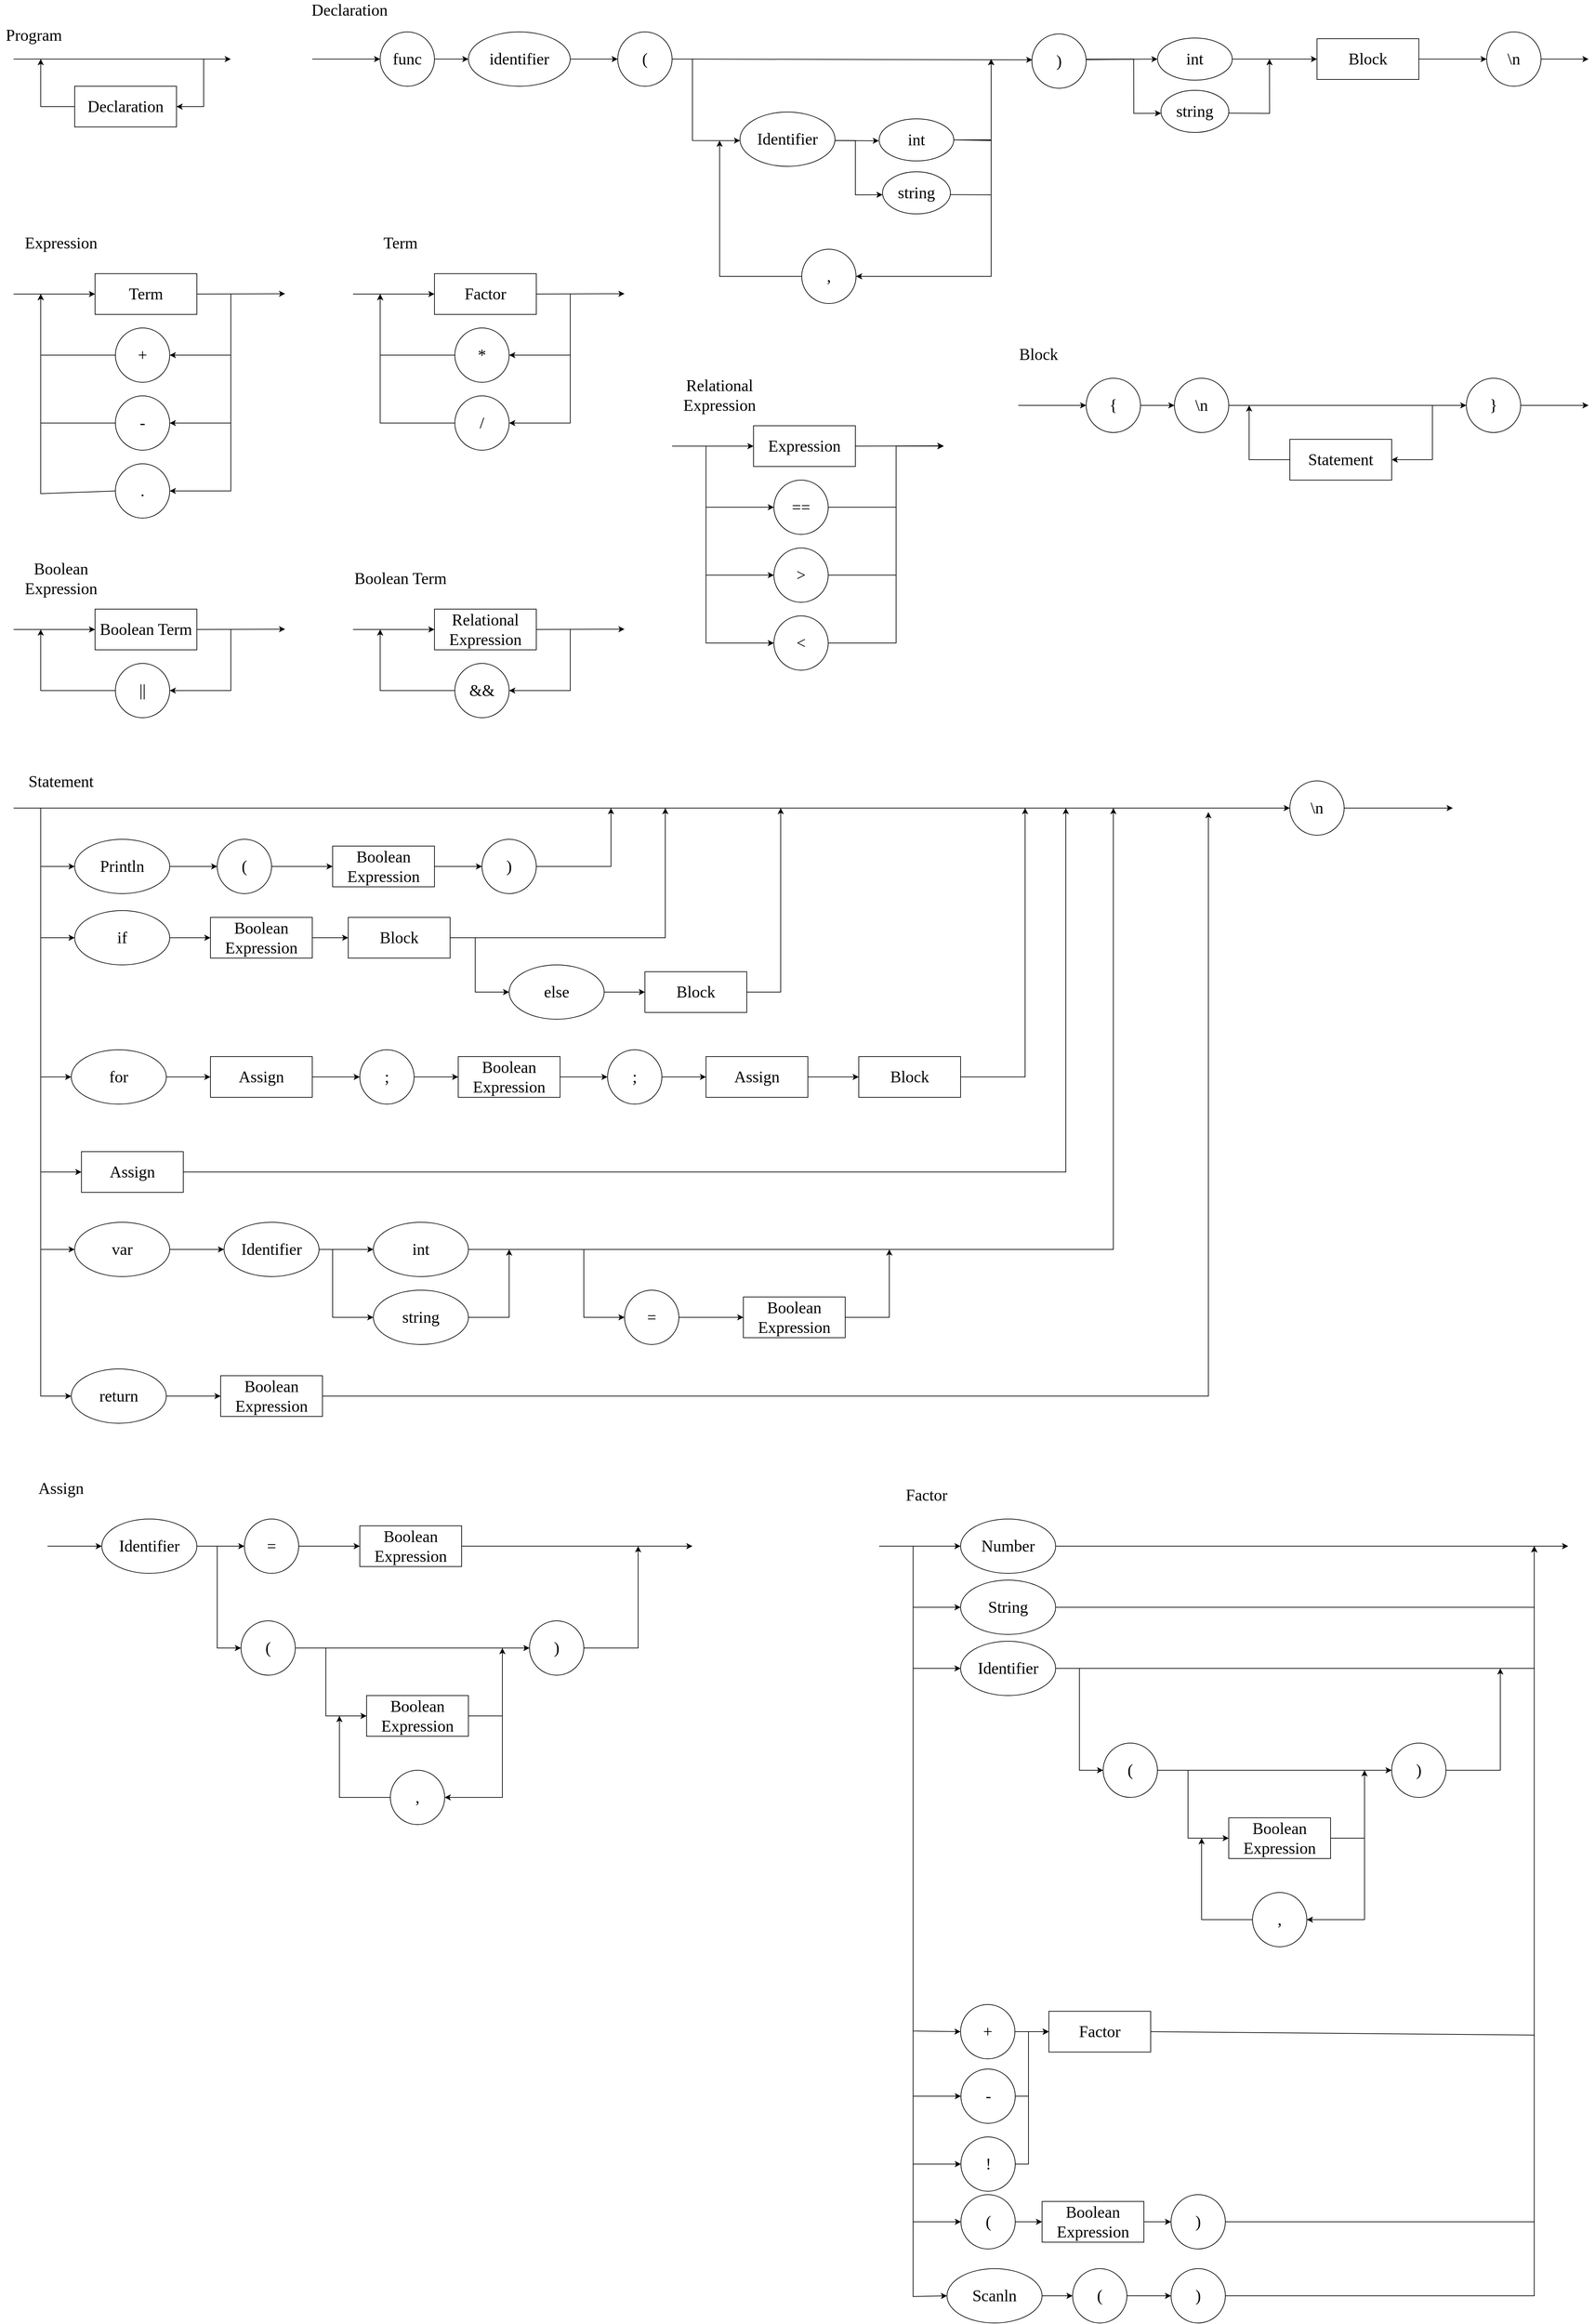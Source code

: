 <mxfile>
    <diagram name="Página-1" id="4fepIdYCEeFSJat0yLkn">
        <mxGraphModel dx="4877" dy="2153" grid="1" gridSize="10" guides="1" tooltips="1" connect="1" arrows="1" fold="1" page="1" pageScale="1" pageWidth="827" pageHeight="1169" background="#ffffff" math="0" shadow="0">
            <root>
                <mxCell id="0"/>
                <mxCell id="1" parent="0"/>
                <mxCell id="wMbG_U5TibeuyCvaz2eE-1" value="Program" style="text;html=1;strokeColor=none;fillColor=none;align=center;verticalAlign=middle;whiteSpace=wrap;rounded=0;fontStyle=0;labelBackgroundColor=none;fontColor=#000000;fontFamily=Sora;fontSource=https%3A%2F%2Ffonts.googleapis.com%2Fcss%3Ffamily%3DSora;fontSize=24;" parent="1" vertex="1">
                    <mxGeometry x="60" y="70" width="100" height="30" as="geometry"/>
                </mxCell>
                <mxCell id="wMbG_U5TibeuyCvaz2eE-2" value="Statement" style="text;html=1;strokeColor=none;fillColor=none;align=center;verticalAlign=middle;whiteSpace=wrap;rounded=0;fontStyle=0;labelBackgroundColor=none;fontColor=#000000;fontFamily=Sora;fontSource=https%3A%2F%2Ffonts.googleapis.com%2Fcss%3Ffamily%3DSora;fontSize=24;" parent="1" vertex="1">
                    <mxGeometry x="80" y="1169" width="140" height="30" as="geometry"/>
                </mxCell>
                <mxCell id="wMbG_U5TibeuyCvaz2eE-4" value="Expression" style="text;html=1;strokeColor=none;fillColor=none;align=center;verticalAlign=middle;whiteSpace=wrap;rounded=0;fontStyle=0;labelBackgroundColor=none;fontColor=#000000;fontFamily=Sora;fontSource=https%3A%2F%2Ffonts.googleapis.com%2Fcss%3Ffamily%3DSora;fontSize=24;" parent="1" vertex="1">
                    <mxGeometry x="80" y="376" width="140" height="30" as="geometry"/>
                </mxCell>
                <mxCell id="wMbG_U5TibeuyCvaz2eE-5" value="Term" style="text;html=1;strokeColor=none;fillColor=none;align=center;verticalAlign=middle;whiteSpace=wrap;rounded=0;fontStyle=0;labelBackgroundColor=none;fontColor=#000000;fontFamily=Sora;fontSource=https%3A%2F%2Ffonts.googleapis.com%2Fcss%3Ffamily%3DSora;fontSize=24;" parent="1" vertex="1">
                    <mxGeometry x="580" y="376" width="140" height="30" as="geometry"/>
                </mxCell>
                <mxCell id="wMbG_U5TibeuyCvaz2eE-6" value="Factor" style="text;html=1;strokeColor=none;fillColor=none;align=center;verticalAlign=middle;whiteSpace=wrap;rounded=0;fontStyle=0;labelBackgroundColor=none;fontColor=#000000;fontFamily=Sora;fontSource=https%3A%2F%2Ffonts.googleapis.com%2Fcss%3Ffamily%3DSora;fontSize=24;" parent="1" vertex="1">
                    <mxGeometry x="1355" y="2220" width="140" height="30" as="geometry"/>
                </mxCell>
                <mxCell id="wMbG_U5TibeuyCvaz2eE-7" value="&lt;span&gt;Declaration&lt;/span&gt;" style="rounded=0;whiteSpace=wrap;html=1;fontSize=24;fontFamily=Sora;fontSource=https%3A%2F%2Ffonts.googleapis.com%2Fcss%3Ffamily%3DSora;fontStyle=0" parent="1" vertex="1">
                    <mxGeometry x="170" y="160" width="150" height="60" as="geometry"/>
                </mxCell>
                <mxCell id="wMbG_U5TibeuyCvaz2eE-8" value="" style="endArrow=classic;html=1;rounded=0;fontSize=24;fontStyle=0;fontFamily=Sora;fontSource=https%3A%2F%2Ffonts.googleapis.com%2Fcss%3Ffamily%3DSora;" parent="1" edge="1">
                    <mxGeometry width="50" height="50" relative="1" as="geometry">
                        <mxPoint x="80" y="120" as="sourcePoint"/>
                        <mxPoint x="400" y="120" as="targetPoint"/>
                    </mxGeometry>
                </mxCell>
                <mxCell id="wMbG_U5TibeuyCvaz2eE-9" value="" style="endArrow=classic;html=1;rounded=0;fontSize=24;fontStyle=0;entryX=1;entryY=0.5;entryDx=0;entryDy=0;fontFamily=Sora;fontSource=https%3A%2F%2Ffonts.googleapis.com%2Fcss%3Ffamily%3DSora;" parent="1" target="wMbG_U5TibeuyCvaz2eE-7" edge="1">
                    <mxGeometry width="50" height="50" relative="1" as="geometry">
                        <mxPoint x="360" y="120" as="sourcePoint"/>
                        <mxPoint x="410" y="130" as="targetPoint"/>
                        <Array as="points">
                            <mxPoint x="360" y="190"/>
                        </Array>
                    </mxGeometry>
                </mxCell>
                <mxCell id="wMbG_U5TibeuyCvaz2eE-10" value="" style="endArrow=classic;html=1;rounded=0;fontSize=24;fontStyle=0;exitX=0;exitY=0.5;exitDx=0;exitDy=0;fontFamily=Sora;fontSource=https%3A%2F%2Ffonts.googleapis.com%2Fcss%3Ffamily%3DSora;" parent="1" source="wMbG_U5TibeuyCvaz2eE-7" edge="1">
                    <mxGeometry width="50" height="50" relative="1" as="geometry">
                        <mxPoint x="130" y="150" as="sourcePoint"/>
                        <mxPoint x="120" y="120" as="targetPoint"/>
                        <Array as="points">
                            <mxPoint x="120" y="190"/>
                        </Array>
                    </mxGeometry>
                </mxCell>
                <mxCell id="wMbG_U5TibeuyCvaz2eE-12" value="" style="endArrow=classic;html=1;rounded=0;fontSize=24;fontStyle=0;entryX=0;entryY=0.5;entryDx=0;entryDy=0;fontFamily=Sora;fontSource=https%3A%2F%2Ffonts.googleapis.com%2Fcss%3Ffamily%3DSora;" parent="1" target="wMbG_U5TibeuyCvaz2eE-20" edge="1">
                    <mxGeometry width="50" height="50" relative="1" as="geometry">
                        <mxPoint x="80" y="1223" as="sourcePoint"/>
                        <mxPoint x="870" y="1219" as="targetPoint"/>
                    </mxGeometry>
                </mxCell>
                <mxCell id="wMbG_U5TibeuyCvaz2eE-20" value="\n" style="ellipse;whiteSpace=wrap;html=1;fontSize=24;fontStyle=0;fontFamily=Sora;fontSource=https%3A%2F%2Ffonts.googleapis.com%2Fcss%3Ffamily%3DSora;" parent="1" vertex="1">
                    <mxGeometry x="1960" y="1183" width="80" height="80" as="geometry"/>
                </mxCell>
                <mxCell id="wMbG_U5TibeuyCvaz2eE-21" value="" style="endArrow=classic;html=1;rounded=0;fontSize=24;fontStyle=0;exitX=1;exitY=0.5;exitDx=0;exitDy=0;fontFamily=Sora;fontSource=https%3A%2F%2Ffonts.googleapis.com%2Fcss%3Ffamily%3DSora;" parent="1" source="wMbG_U5TibeuyCvaz2eE-20" edge="1">
                    <mxGeometry width="50" height="50" relative="1" as="geometry">
                        <mxPoint x="1510" y="1239" as="sourcePoint"/>
                        <mxPoint x="2200" y="1223" as="targetPoint"/>
                    </mxGeometry>
                </mxCell>
                <mxCell id="wMbG_U5TibeuyCvaz2eE-22" value="Boolean &lt;span&gt;Expression&lt;/span&gt;" style="rounded=0;whiteSpace=wrap;html=1;fontSize=24;fontFamily=Sora;fontSource=https%3A%2F%2Ffonts.googleapis.com%2Fcss%3Ffamily%3DSora;fontStyle=0" parent="1" vertex="1">
                    <mxGeometry x="550" y="1279" width="150" height="60" as="geometry"/>
                </mxCell>
                <mxCell id="wMbG_U5TibeuyCvaz2eE-23" value="" style="endArrow=classic;html=1;rounded=0;fontSize=24;fontStyle=0;entryX=0;entryY=0.5;entryDx=0;entryDy=0;fontFamily=Sora;fontSource=https%3A%2F%2Ffonts.googleapis.com%2Fcss%3Ffamily%3DSora;" parent="1" target="wMbG_U5TibeuyCvaz2eE-24" edge="1">
                    <mxGeometry width="50" height="50" relative="1" as="geometry">
                        <mxPoint x="120" y="1223" as="sourcePoint"/>
                        <mxPoint x="170" y="1309" as="targetPoint"/>
                        <Array as="points">
                            <mxPoint x="120" y="1309"/>
                        </Array>
                    </mxGeometry>
                </mxCell>
                <mxCell id="wMbG_U5TibeuyCvaz2eE-24" value="Println" style="ellipse;whiteSpace=wrap;html=1;fontSize=24;fontStyle=0;fontFamily=Sora;fontSource=https%3A%2F%2Ffonts.googleapis.com%2Fcss%3Ffamily%3DSora;" parent="1" vertex="1">
                    <mxGeometry x="170" y="1269" width="140" height="80" as="geometry"/>
                </mxCell>
                <mxCell id="wMbG_U5TibeuyCvaz2eE-25" value="" style="endArrow=classic;html=1;rounded=0;fontSize=24;fontStyle=0;exitX=1;exitY=0.5;exitDx=0;exitDy=0;fontFamily=Sora;fontSource=https%3A%2F%2Ffonts.googleapis.com%2Fcss%3Ffamily%3DSora;" parent="1" source="wMbG_U5TibeuyCvaz2eE-24" edge="1">
                    <mxGeometry width="50" height="50" relative="1" as="geometry">
                        <mxPoint x="380" y="1299" as="sourcePoint"/>
                        <mxPoint x="380" y="1309" as="targetPoint"/>
                        <Array as="points">
                            <mxPoint x="340" y="1309"/>
                        </Array>
                    </mxGeometry>
                </mxCell>
                <mxCell id="wMbG_U5TibeuyCvaz2eE-26" value="(" style="ellipse;whiteSpace=wrap;html=1;fontSize=24;fontStyle=0;fontFamily=Sora;fontSource=https%3A%2F%2Ffonts.googleapis.com%2Fcss%3Ffamily%3DSora;" parent="1" vertex="1">
                    <mxGeometry x="380" y="1269" width="80" height="80" as="geometry"/>
                </mxCell>
                <mxCell id="wMbG_U5TibeuyCvaz2eE-27" value="" style="endArrow=classic;html=1;rounded=0;fontSize=24;fontStyle=0;entryX=0;entryY=0.5;entryDx=0;entryDy=0;exitX=1;exitY=0.5;exitDx=0;exitDy=0;fontFamily=Sora;fontSource=https%3A%2F%2Ffonts.googleapis.com%2Fcss%3Ffamily%3DSora;" parent="1" source="wMbG_U5TibeuyCvaz2eE-26" target="wMbG_U5TibeuyCvaz2eE-22" edge="1">
                    <mxGeometry width="50" height="50" relative="1" as="geometry">
                        <mxPoint x="510" y="1329" as="sourcePoint"/>
                        <mxPoint x="470" y="1399" as="targetPoint"/>
                        <Array as="points"/>
                    </mxGeometry>
                </mxCell>
                <mxCell id="wMbG_U5TibeuyCvaz2eE-28" value="" style="endArrow=classic;html=1;rounded=0;fontSize=24;fontStyle=0;exitX=1;exitY=0.5;exitDx=0;exitDy=0;fontFamily=Sora;fontSource=https%3A%2F%2Ffonts.googleapis.com%2Fcss%3Ffamily%3DSora;" parent="1" source="wMbG_U5TibeuyCvaz2eE-30" edge="1">
                    <mxGeometry width="50" height="50" relative="1" as="geometry">
                        <mxPoint x="870" y="1319" as="sourcePoint"/>
                        <mxPoint x="960" y="1223" as="targetPoint"/>
                        <Array as="points">
                            <mxPoint x="960" y="1309"/>
                        </Array>
                    </mxGeometry>
                </mxCell>
                <mxCell id="wMbG_U5TibeuyCvaz2eE-29" value="" style="endArrow=classic;html=1;rounded=0;fontSize=24;fontStyle=0;exitX=1;exitY=0.5;exitDx=0;exitDy=0;fontFamily=Sora;fontSource=https%3A%2F%2Ffonts.googleapis.com%2Fcss%3Ffamily%3DSora;" parent="1" edge="1">
                    <mxGeometry width="50" height="50" relative="1" as="geometry">
                        <mxPoint x="700" y="1309" as="sourcePoint"/>
                        <mxPoint x="770" y="1309" as="targetPoint"/>
                        <Array as="points">
                            <mxPoint x="730" y="1309"/>
                        </Array>
                    </mxGeometry>
                </mxCell>
                <mxCell id="wMbG_U5TibeuyCvaz2eE-30" value=")" style="ellipse;whiteSpace=wrap;html=1;fontSize=24;fontStyle=0;fontFamily=Sora;fontSource=https%3A%2F%2Ffonts.googleapis.com%2Fcss%3Ffamily%3DSora;" parent="1" vertex="1">
                    <mxGeometry x="770" y="1269" width="80" height="80" as="geometry"/>
                </mxCell>
                <mxCell id="wMbG_U5TibeuyCvaz2eE-32" value="&lt;span&gt;Term&lt;/span&gt;" style="rounded=0;whiteSpace=wrap;html=1;fontSize=24;fontFamily=Sora;fontSource=https%3A%2F%2Ffonts.googleapis.com%2Fcss%3Ffamily%3DSora;fontStyle=0" parent="1" vertex="1">
                    <mxGeometry x="200" y="436" width="150" height="60" as="geometry"/>
                </mxCell>
                <mxCell id="wMbG_U5TibeuyCvaz2eE-33" value="" style="endArrow=classic;html=1;rounded=0;fontSize=24;fontStyle=0;entryX=0;entryY=0.5;entryDx=0;entryDy=0;fontFamily=Sora;fontSource=https%3A%2F%2Ffonts.googleapis.com%2Fcss%3Ffamily%3DSora;" parent="1" target="wMbG_U5TibeuyCvaz2eE-32" edge="1">
                    <mxGeometry width="50" height="50" relative="1" as="geometry">
                        <mxPoint x="80" y="466" as="sourcePoint"/>
                        <mxPoint x="205" y="466" as="targetPoint"/>
                    </mxGeometry>
                </mxCell>
                <mxCell id="wMbG_U5TibeuyCvaz2eE-36" value="" style="endArrow=classic;html=1;rounded=0;fontSize=24;fontStyle=0;entryX=0;entryY=0.5;entryDx=0;entryDy=0;exitX=1;exitY=0.5;exitDx=0;exitDy=0;fontFamily=Sora;fontSource=https%3A%2F%2Ffonts.googleapis.com%2Fcss%3Ffamily%3DSora;" parent="1" source="wMbG_U5TibeuyCvaz2eE-32" edge="1">
                    <mxGeometry width="50" height="50" relative="1" as="geometry">
                        <mxPoint x="360" y="465.58" as="sourcePoint"/>
                        <mxPoint x="480" y="465.58" as="targetPoint"/>
                    </mxGeometry>
                </mxCell>
                <mxCell id="wMbG_U5TibeuyCvaz2eE-37" value="" style="endArrow=classic;html=1;rounded=0;fontSize=24;fontStyle=0;entryX=1;entryY=0.5;entryDx=0;entryDy=0;fontFamily=Sora;fontSource=https%3A%2F%2Ffonts.googleapis.com%2Fcss%3Ffamily%3DSora;" parent="1" target="wMbG_U5TibeuyCvaz2eE-39" edge="1">
                    <mxGeometry width="50" height="50" relative="1" as="geometry">
                        <mxPoint x="400" y="466" as="sourcePoint"/>
                        <mxPoint x="400" y="556" as="targetPoint"/>
                        <Array as="points">
                            <mxPoint x="400" y="556"/>
                        </Array>
                    </mxGeometry>
                </mxCell>
                <mxCell id="wMbG_U5TibeuyCvaz2eE-39" value="+" style="ellipse;whiteSpace=wrap;html=1;fontSize=24;fontStyle=0;fontFamily=Sora;fontSource=https%3A%2F%2Ffonts.googleapis.com%2Fcss%3Ffamily%3DSora;" parent="1" vertex="1">
                    <mxGeometry x="230" y="516" width="80" height="80" as="geometry"/>
                </mxCell>
                <mxCell id="wMbG_U5TibeuyCvaz2eE-40" value="-" style="ellipse;whiteSpace=wrap;html=1;fontSize=24;fontStyle=0;fontFamily=Sora;fontSource=https%3A%2F%2Ffonts.googleapis.com%2Fcss%3Ffamily%3DSora;" parent="1" vertex="1">
                    <mxGeometry x="230" y="616" width="80" height="80" as="geometry"/>
                </mxCell>
                <mxCell id="wMbG_U5TibeuyCvaz2eE-41" value="" style="endArrow=classic;html=1;rounded=0;fontSize=24;fontStyle=0;entryX=1;entryY=0.5;entryDx=0;entryDy=0;fontFamily=Sora;fontSource=https%3A%2F%2Ffonts.googleapis.com%2Fcss%3Ffamily%3DSora;" parent="1" target="wMbG_U5TibeuyCvaz2eE-40" edge="1">
                    <mxGeometry width="50" height="50" relative="1" as="geometry">
                        <mxPoint x="400" y="466" as="sourcePoint"/>
                        <mxPoint x="320" y="566" as="targetPoint"/>
                        <Array as="points">
                            <mxPoint x="400" y="656"/>
                        </Array>
                    </mxGeometry>
                </mxCell>
                <mxCell id="wMbG_U5TibeuyCvaz2eE-42" value="" style="endArrow=classic;html=1;rounded=0;fontSize=24;fontStyle=0;exitX=0;exitY=0.5;exitDx=0;exitDy=0;fontFamily=Sora;fontSource=https%3A%2F%2Ffonts.googleapis.com%2Fcss%3Ffamily%3DSora;" parent="1" source="wMbG_U5TibeuyCvaz2eE-40" edge="1">
                    <mxGeometry width="50" height="50" relative="1" as="geometry">
                        <mxPoint x="170" y="496" as="sourcePoint"/>
                        <mxPoint x="120" y="466" as="targetPoint"/>
                        <Array as="points">
                            <mxPoint x="120" y="656"/>
                        </Array>
                    </mxGeometry>
                </mxCell>
                <mxCell id="wMbG_U5TibeuyCvaz2eE-43" value="" style="endArrow=classic;html=1;rounded=0;fontSize=24;fontStyle=0;exitX=0;exitY=0.5;exitDx=0;exitDy=0;fontFamily=Sora;fontSource=https%3A%2F%2Ffonts.googleapis.com%2Fcss%3Ffamily%3DSora;" parent="1" source="wMbG_U5TibeuyCvaz2eE-39" edge="1">
                    <mxGeometry width="50" height="50" relative="1" as="geometry">
                        <mxPoint x="240" y="666" as="sourcePoint"/>
                        <mxPoint x="120" y="466" as="targetPoint"/>
                        <Array as="points">
                            <mxPoint x="120" y="556"/>
                        </Array>
                    </mxGeometry>
                </mxCell>
                <mxCell id="wMbG_U5TibeuyCvaz2eE-45" value="&lt;span&gt;Factor&lt;/span&gt;" style="rounded=0;whiteSpace=wrap;html=1;fontSize=24;fontFamily=Sora;fontSource=https%3A%2F%2Ffonts.googleapis.com%2Fcss%3Ffamily%3DSora;fontStyle=0" parent="1" vertex="1">
                    <mxGeometry x="700" y="436" width="150" height="60" as="geometry"/>
                </mxCell>
                <mxCell id="wMbG_U5TibeuyCvaz2eE-46" value="" style="endArrow=classic;html=1;rounded=0;fontSize=24;fontStyle=0;entryX=0;entryY=0.5;entryDx=0;entryDy=0;fontFamily=Sora;fontSource=https%3A%2F%2Ffonts.googleapis.com%2Fcss%3Ffamily%3DSora;" parent="1" target="wMbG_U5TibeuyCvaz2eE-45" edge="1">
                    <mxGeometry width="50" height="50" relative="1" as="geometry">
                        <mxPoint x="580" y="466" as="sourcePoint"/>
                        <mxPoint x="705" y="466" as="targetPoint"/>
                    </mxGeometry>
                </mxCell>
                <mxCell id="wMbG_U5TibeuyCvaz2eE-47" value="" style="endArrow=classic;html=1;rounded=0;fontSize=24;fontStyle=0;entryX=0;entryY=0.5;entryDx=0;entryDy=0;exitX=1;exitY=0.5;exitDx=0;exitDy=0;fontFamily=Sora;fontSource=https%3A%2F%2Ffonts.googleapis.com%2Fcss%3Ffamily%3DSora;" parent="1" source="wMbG_U5TibeuyCvaz2eE-45" edge="1">
                    <mxGeometry width="50" height="50" relative="1" as="geometry">
                        <mxPoint x="860" y="465.58" as="sourcePoint"/>
                        <mxPoint x="980" y="465.58" as="targetPoint"/>
                    </mxGeometry>
                </mxCell>
                <mxCell id="wMbG_U5TibeuyCvaz2eE-48" value="" style="endArrow=classic;html=1;rounded=0;fontSize=24;fontStyle=0;entryX=1;entryY=0.5;entryDx=0;entryDy=0;fontFamily=Sora;fontSource=https%3A%2F%2Ffonts.googleapis.com%2Fcss%3Ffamily%3DSora;" parent="1" target="wMbG_U5TibeuyCvaz2eE-49" edge="1">
                    <mxGeometry width="50" height="50" relative="1" as="geometry">
                        <mxPoint x="900" y="466" as="sourcePoint"/>
                        <mxPoint x="900" y="556" as="targetPoint"/>
                        <Array as="points">
                            <mxPoint x="900" y="556"/>
                        </Array>
                    </mxGeometry>
                </mxCell>
                <mxCell id="wMbG_U5TibeuyCvaz2eE-49" value="*" style="ellipse;whiteSpace=wrap;html=1;fontSize=24;fontStyle=0;fontFamily=Sora;fontSource=https%3A%2F%2Ffonts.googleapis.com%2Fcss%3Ffamily%3DSora;" parent="1" vertex="1">
                    <mxGeometry x="730" y="516" width="80" height="80" as="geometry"/>
                </mxCell>
                <mxCell id="wMbG_U5TibeuyCvaz2eE-50" value="/" style="ellipse;whiteSpace=wrap;html=1;fontSize=24;fontStyle=0;fontFamily=Sora;fontSource=https%3A%2F%2Ffonts.googleapis.com%2Fcss%3Ffamily%3DSora;" parent="1" vertex="1">
                    <mxGeometry x="730" y="616" width="80" height="80" as="geometry"/>
                </mxCell>
                <mxCell id="wMbG_U5TibeuyCvaz2eE-51" value="" style="endArrow=classic;html=1;rounded=0;fontSize=24;fontStyle=0;entryX=1;entryY=0.5;entryDx=0;entryDy=0;fontFamily=Sora;fontSource=https%3A%2F%2Ffonts.googleapis.com%2Fcss%3Ffamily%3DSora;" parent="1" target="wMbG_U5TibeuyCvaz2eE-50" edge="1">
                    <mxGeometry width="50" height="50" relative="1" as="geometry">
                        <mxPoint x="900" y="466" as="sourcePoint"/>
                        <mxPoint x="820" y="566" as="targetPoint"/>
                        <Array as="points">
                            <mxPoint x="900" y="656"/>
                        </Array>
                    </mxGeometry>
                </mxCell>
                <mxCell id="wMbG_U5TibeuyCvaz2eE-52" value="" style="endArrow=classic;html=1;rounded=0;fontSize=24;fontStyle=0;exitX=0;exitY=0.5;exitDx=0;exitDy=0;fontFamily=Sora;fontSource=https%3A%2F%2Ffonts.googleapis.com%2Fcss%3Ffamily%3DSora;" parent="1" source="wMbG_U5TibeuyCvaz2eE-50" edge="1">
                    <mxGeometry width="50" height="50" relative="1" as="geometry">
                        <mxPoint x="670" y="496" as="sourcePoint"/>
                        <mxPoint x="620" y="466" as="targetPoint"/>
                        <Array as="points">
                            <mxPoint x="620" y="656"/>
                        </Array>
                    </mxGeometry>
                </mxCell>
                <mxCell id="wMbG_U5TibeuyCvaz2eE-53" value="" style="endArrow=classic;html=1;rounded=0;fontSize=24;fontStyle=0;exitX=0;exitY=0.5;exitDx=0;exitDy=0;fontFamily=Sora;fontSource=https%3A%2F%2Ffonts.googleapis.com%2Fcss%3Ffamily%3DSora;" parent="1" source="wMbG_U5TibeuyCvaz2eE-49" edge="1">
                    <mxGeometry width="50" height="50" relative="1" as="geometry">
                        <mxPoint x="740" y="666" as="sourcePoint"/>
                        <mxPoint x="620" y="466" as="targetPoint"/>
                        <Array as="points">
                            <mxPoint x="620" y="556"/>
                        </Array>
                    </mxGeometry>
                </mxCell>
                <mxCell id="wMbG_U5TibeuyCvaz2eE-56" value="" style="endArrow=classic;html=1;rounded=0;fontSize=24;fontStyle=0;entryX=0;entryY=0.5;entryDx=0;entryDy=0;fontFamily=Sora;fontSource=https%3A%2F%2Ffonts.googleapis.com%2Fcss%3Ffamily%3DSora;" parent="1" edge="1">
                    <mxGeometry width="50" height="50" relative="1" as="geometry">
                        <mxPoint x="1355" y="2310" as="sourcePoint"/>
                        <mxPoint x="1475" y="2310" as="targetPoint"/>
                    </mxGeometry>
                </mxCell>
                <mxCell id="wMbG_U5TibeuyCvaz2eE-57" value="" style="endArrow=classic;html=1;rounded=0;fontSize=24;fontStyle=0;exitX=1;exitY=0.5;exitDx=0;exitDy=0;fontFamily=Sora;fontSource=https%3A%2F%2Ffonts.googleapis.com%2Fcss%3Ffamily%3DSora;" parent="1" source="wMbG_U5TibeuyCvaz2eE-64" edge="1">
                    <mxGeometry width="50" height="50" relative="1" as="geometry">
                        <mxPoint x="1625" y="2310" as="sourcePoint"/>
                        <mxPoint x="2370" y="2310" as="targetPoint"/>
                    </mxGeometry>
                </mxCell>
                <mxCell id="wMbG_U5TibeuyCvaz2eE-64" value="Number" style="ellipse;whiteSpace=wrap;html=1;fontSize=24;fontStyle=0;fontFamily=Sora;fontSource=https%3A%2F%2Ffonts.googleapis.com%2Fcss%3Ffamily%3DSora;" parent="1" vertex="1">
                    <mxGeometry x="1475" y="2270" width="140" height="80" as="geometry"/>
                </mxCell>
                <mxCell id="wMbG_U5TibeuyCvaz2eE-67" value="" style="endArrow=classic;html=1;rounded=0;fontSize=24;fontStyle=0;entryX=0;entryY=0.5;entryDx=0;entryDy=0;fontFamily=Sora;fontSource=https%3A%2F%2Ffonts.googleapis.com%2Fcss%3Ffamily%3DSora;" parent="1" edge="1">
                    <mxGeometry width="50" height="50" relative="1" as="geometry">
                        <mxPoint x="1405" y="2310" as="sourcePoint"/>
                        <mxPoint x="1475" y="2400" as="targetPoint"/>
                        <Array as="points">
                            <mxPoint x="1405" y="2400"/>
                        </Array>
                    </mxGeometry>
                </mxCell>
                <mxCell id="wMbG_U5TibeuyCvaz2eE-68" value="" style="endArrow=classic;html=1;rounded=0;fontSize=24;fontStyle=0;exitX=1;exitY=0.5;exitDx=0;exitDy=0;fontFamily=Sora;fontSource=https%3A%2F%2Ffonts.googleapis.com%2Fcss%3Ffamily%3DSora;" parent="1" source="wMbG_U5TibeuyCvaz2eE-69" edge="1">
                    <mxGeometry width="50" height="50" relative="1" as="geometry">
                        <mxPoint x="1625" y="2400" as="sourcePoint"/>
                        <mxPoint x="2320" y="2310" as="targetPoint"/>
                        <Array as="points">
                            <mxPoint x="2320" y="2400"/>
                        </Array>
                    </mxGeometry>
                </mxCell>
                <mxCell id="wMbG_U5TibeuyCvaz2eE-69" value="String" style="ellipse;whiteSpace=wrap;html=1;fontSize=24;fontStyle=0;fontFamily=Sora;fontSource=https%3A%2F%2Ffonts.googleapis.com%2Fcss%3Ffamily%3DSora;" parent="1" vertex="1">
                    <mxGeometry x="1475" y="2360" width="140" height="80" as="geometry"/>
                </mxCell>
                <mxCell id="wMbG_U5TibeuyCvaz2eE-70" value="" style="endArrow=classic;html=1;rounded=0;fontSize=24;fontStyle=0;entryX=0;entryY=0.5;entryDx=0;entryDy=0;fontFamily=Sora;fontSource=https%3A%2F%2Ffonts.googleapis.com%2Fcss%3Ffamily%3DSora;" parent="1" target="wMbG_U5TibeuyCvaz2eE-73" edge="1">
                    <mxGeometry width="50" height="50" relative="1" as="geometry">
                        <mxPoint x="1405" y="2560" as="sourcePoint"/>
                        <mxPoint x="1475" y="2930" as="targetPoint"/>
                        <Array as="points">
                            <mxPoint x="1405" y="3024"/>
                        </Array>
                    </mxGeometry>
                </mxCell>
                <mxCell id="wMbG_U5TibeuyCvaz2eE-73" value="+" style="ellipse;whiteSpace=wrap;html=1;fontSize=24;fontStyle=0;fontFamily=Sora;fontSource=https%3A%2F%2Ffonts.googleapis.com%2Fcss%3Ffamily%3DSora;" parent="1" vertex="1">
                    <mxGeometry x="1475" y="2985" width="80" height="80" as="geometry"/>
                </mxCell>
                <mxCell id="wMbG_U5TibeuyCvaz2eE-74" value="-" style="ellipse;whiteSpace=wrap;html=1;fontSize=24;fontStyle=0;fontFamily=Sora;fontSource=https%3A%2F%2Ffonts.googleapis.com%2Fcss%3Ffamily%3DSora;" parent="1" vertex="1">
                    <mxGeometry x="1475.5" y="3080" width="80" height="80" as="geometry"/>
                </mxCell>
                <mxCell id="wMbG_U5TibeuyCvaz2eE-75" value="&lt;span&gt;Factor&lt;/span&gt;" style="rounded=0;whiteSpace=wrap;html=1;fontSize=24;fontFamily=Sora;fontSource=https%3A%2F%2Ffonts.googleapis.com%2Fcss%3Ffamily%3DSora;fontStyle=0" parent="1" vertex="1">
                    <mxGeometry x="1605" y="2995" width="150" height="60" as="geometry"/>
                </mxCell>
                <mxCell id="wMbG_U5TibeuyCvaz2eE-76" value="" style="endArrow=classic;html=1;rounded=0;fontSize=24;fontStyle=0;exitX=1;exitY=0.5;exitDx=0;exitDy=0;fontFamily=Sora;fontSource=https%3A%2F%2Ffonts.googleapis.com%2Fcss%3Ffamily%3DSora;" parent="1" source="wMbG_U5TibeuyCvaz2eE-75" edge="1">
                    <mxGeometry width="50" height="50" relative="1" as="geometry">
                        <mxPoint x="1415" y="2850" as="sourcePoint"/>
                        <mxPoint x="2320" y="2310" as="targetPoint"/>
                        <Array as="points">
                            <mxPoint x="2320" y="3030"/>
                        </Array>
                    </mxGeometry>
                </mxCell>
                <mxCell id="wMbG_U5TibeuyCvaz2eE-77" value="" style="endArrow=classic;html=1;rounded=0;fontSize=24;fontStyle=0;entryX=0;entryY=0.5;entryDx=0;entryDy=0;exitX=1;exitY=0.5;exitDx=0;exitDy=0;fontFamily=Sora;fontSource=https%3A%2F%2Ffonts.googleapis.com%2Fcss%3Ffamily%3DSora;" parent="1" source="wMbG_U5TibeuyCvaz2eE-73" target="wMbG_U5TibeuyCvaz2eE-75" edge="1">
                    <mxGeometry width="50" height="50" relative="1" as="geometry">
                        <mxPoint x="1385" y="3045" as="sourcePoint"/>
                        <mxPoint x="1295" y="3135" as="targetPoint"/>
                        <Array as="points"/>
                    </mxGeometry>
                </mxCell>
                <mxCell id="wMbG_U5TibeuyCvaz2eE-78" value="" style="endArrow=classic;html=1;rounded=0;fontSize=24;fontStyle=0;fontFamily=Sora;fontSource=https%3A%2F%2Ffonts.googleapis.com%2Fcss%3Ffamily%3DSora;entryX=0;entryY=0.5;entryDx=0;entryDy=0;" parent="1" edge="1" target="wMbG_U5TibeuyCvaz2eE-74">
                    <mxGeometry width="50" height="50" relative="1" as="geometry">
                        <mxPoint x="1405" y="2750" as="sourcePoint"/>
                        <mxPoint x="1470" y="3100" as="targetPoint"/>
                        <Array as="points">
                            <mxPoint x="1405" y="3120"/>
                        </Array>
                    </mxGeometry>
                </mxCell>
                <mxCell id="wMbG_U5TibeuyCvaz2eE-79" value="" style="endArrow=classic;html=1;rounded=0;fontSize=24;fontStyle=0;entryX=0;entryY=0.5;entryDx=0;entryDy=0;exitX=1;exitY=0.5;exitDx=0;exitDy=0;fontFamily=Sora;fontSource=https%3A%2F%2Ffonts.googleapis.com%2Fcss%3Ffamily%3DSora;" parent="1" source="wMbG_U5TibeuyCvaz2eE-74" target="wMbG_U5TibeuyCvaz2eE-75" edge="1">
                    <mxGeometry width="50" height="50" relative="1" as="geometry">
                        <mxPoint x="1565" y="3035" as="sourcePoint"/>
                        <mxPoint x="1615" y="3035" as="targetPoint"/>
                        <Array as="points">
                            <mxPoint x="1560" y="3120"/>
                            <mxPoint x="1575" y="3120"/>
                            <mxPoint x="1575" y="3025"/>
                        </Array>
                    </mxGeometry>
                </mxCell>
                <mxCell id="wMbG_U5TibeuyCvaz2eE-80" value="&lt;span&gt;Boolean Expression&lt;br&gt;&lt;/span&gt;" style="rounded=0;whiteSpace=wrap;html=1;fontSize=24;fontFamily=Sora;fontSource=https%3A%2F%2Ffonts.googleapis.com%2Fcss%3Ffamily%3DSora;fontStyle=0" parent="1" vertex="1">
                    <mxGeometry x="1595" y="3275" width="150" height="60" as="geometry"/>
                </mxCell>
                <mxCell id="wMbG_U5TibeuyCvaz2eE-81" value="(" style="ellipse;whiteSpace=wrap;html=1;fontSize=24;fontStyle=0;fontFamily=Sora;fontSource=https%3A%2F%2Ffonts.googleapis.com%2Fcss%3Ffamily%3DSora;" parent="1" vertex="1">
                    <mxGeometry x="1475.5" y="3265" width="80" height="80" as="geometry"/>
                </mxCell>
                <mxCell id="wMbG_U5TibeuyCvaz2eE-82" value="" style="endArrow=classic;html=1;rounded=0;fontSize=24;fontStyle=0;exitX=1;exitY=0.5;exitDx=0;exitDy=0;fontFamily=Sora;fontSource=https%3A%2F%2Ffonts.googleapis.com%2Fcss%3Ffamily%3DSora;entryX=0;entryY=0.5;entryDx=0;entryDy=0;" parent="1" source="wMbG_U5TibeuyCvaz2eE-81" edge="1" target="wMbG_U5TibeuyCvaz2eE-80">
                    <mxGeometry width="50" height="50" relative="1" as="geometry">
                        <mxPoint x="1525" y="3325" as="sourcePoint"/>
                        <mxPoint x="1580" y="3280" as="targetPoint"/>
                        <Array as="points"/>
                    </mxGeometry>
                </mxCell>
                <mxCell id="wMbG_U5TibeuyCvaz2eE-83" value="" style="endArrow=classic;html=1;rounded=0;fontSize=24;fontStyle=0;exitX=1;exitY=0.5;exitDx=0;exitDy=0;entryX=0;entryY=0.5;entryDx=0;entryDy=0;fontFamily=Sora;fontSource=https%3A%2F%2Ffonts.googleapis.com%2Fcss%3Ffamily%3DSora;" parent="1" source="wMbG_U5TibeuyCvaz2eE-80" target="wMbG_U5TibeuyCvaz2eE-84" edge="1">
                    <mxGeometry width="50" height="50" relative="1" as="geometry">
                        <mxPoint x="1715" y="3305" as="sourcePoint"/>
                        <mxPoint x="1785" y="3305" as="targetPoint"/>
                        <Array as="points">
                            <mxPoint x="1745" y="3305"/>
                        </Array>
                    </mxGeometry>
                </mxCell>
                <mxCell id="wMbG_U5TibeuyCvaz2eE-84" value=")" style="ellipse;whiteSpace=wrap;html=1;fontSize=24;fontStyle=0;fontFamily=Sora;fontSource=https%3A%2F%2Ffonts.googleapis.com%2Fcss%3Ffamily%3DSora;" parent="1" vertex="1">
                    <mxGeometry x="1785" y="3265" width="80" height="80" as="geometry"/>
                </mxCell>
                <mxCell id="wMbG_U5TibeuyCvaz2eE-86" value="" style="endArrow=classic;html=1;rounded=0;fontSize=24;fontStyle=0;exitX=1;exitY=0.5;exitDx=0;exitDy=0;fontFamily=Sora;fontSource=https%3A%2F%2Ffonts.googleapis.com%2Fcss%3Ffamily%3DSora;" parent="1" source="wMbG_U5TibeuyCvaz2eE-84" edge="1">
                    <mxGeometry width="50" height="50" relative="1" as="geometry">
                        <mxPoint x="1765" y="3040" as="sourcePoint"/>
                        <mxPoint x="2320" y="2310" as="targetPoint"/>
                        <Array as="points">
                            <mxPoint x="2320" y="3305"/>
                        </Array>
                    </mxGeometry>
                </mxCell>
                <mxCell id="wMbG_U5TibeuyCvaz2eE-87" value="" style="endArrow=classic;html=1;rounded=0;fontSize=24;fontStyle=0;fontFamily=Sora;fontSource=https%3A%2F%2Ffonts.googleapis.com%2Fcss%3Ffamily%3DSora;entryX=0;entryY=0.5;entryDx=0;entryDy=0;" parent="1" target="wMbG_U5TibeuyCvaz2eE-81" edge="1">
                    <mxGeometry width="50" height="50" relative="1" as="geometry">
                        <mxPoint x="1405" y="2560" as="sourcePoint"/>
                        <mxPoint x="1460" y="3300" as="targetPoint"/>
                        <Array as="points">
                            <mxPoint x="1405" y="3305"/>
                        </Array>
                    </mxGeometry>
                </mxCell>
                <mxCell id="BKlgi4SIrofSlWjP2YXj-1" value="Boolean Expression" style="text;html=1;strokeColor=none;fillColor=none;align=center;verticalAlign=middle;whiteSpace=wrap;rounded=0;fontStyle=0;labelBackgroundColor=none;fontColor=#000000;fontFamily=Sora;fontSource=https%3A%2F%2Ffonts.googleapis.com%2Fcss%3Ffamily%3DSora;fontSize=24;" parent="1" vertex="1">
                    <mxGeometry x="80" y="870" width="140" height="30" as="geometry"/>
                </mxCell>
                <mxCell id="BKlgi4SIrofSlWjP2YXj-2" value="Boolean Term" style="text;html=1;strokeColor=none;fillColor=none;align=center;verticalAlign=middle;whiteSpace=wrap;rounded=0;fontStyle=0;labelBackgroundColor=none;fontColor=#000000;fontFamily=Sora;fontSource=https%3A%2F%2Ffonts.googleapis.com%2Fcss%3Ffamily%3DSora;fontSize=24;" parent="1" vertex="1">
                    <mxGeometry x="580" y="870" width="140" height="30" as="geometry"/>
                </mxCell>
                <mxCell id="BKlgi4SIrofSlWjP2YXj-3" value="&lt;span&gt;Boolean Term&lt;/span&gt;" style="rounded=0;whiteSpace=wrap;html=1;fontSize=24;fontFamily=Sora;fontSource=https%3A%2F%2Ffonts.googleapis.com%2Fcss%3Ffamily%3DSora;fontStyle=0" parent="1" vertex="1">
                    <mxGeometry x="200" y="930" width="150" height="60" as="geometry"/>
                </mxCell>
                <mxCell id="BKlgi4SIrofSlWjP2YXj-4" value="" style="endArrow=classic;html=1;rounded=0;fontSize=24;fontStyle=0;entryX=0;entryY=0.5;entryDx=0;entryDy=0;fontFamily=Sora;fontSource=https%3A%2F%2Ffonts.googleapis.com%2Fcss%3Ffamily%3DSora;" parent="1" target="BKlgi4SIrofSlWjP2YXj-3" edge="1">
                    <mxGeometry width="50" height="50" relative="1" as="geometry">
                        <mxPoint x="80" y="960" as="sourcePoint"/>
                        <mxPoint x="205" y="960" as="targetPoint"/>
                    </mxGeometry>
                </mxCell>
                <mxCell id="BKlgi4SIrofSlWjP2YXj-5" value="" style="endArrow=classic;html=1;rounded=0;fontSize=24;fontStyle=0;entryX=0;entryY=0.5;entryDx=0;entryDy=0;exitX=1;exitY=0.5;exitDx=0;exitDy=0;fontFamily=Sora;fontSource=https%3A%2F%2Ffonts.googleapis.com%2Fcss%3Ffamily%3DSora;" parent="1" source="BKlgi4SIrofSlWjP2YXj-3" edge="1">
                    <mxGeometry width="50" height="50" relative="1" as="geometry">
                        <mxPoint x="360" y="959.58" as="sourcePoint"/>
                        <mxPoint x="480" y="959.58" as="targetPoint"/>
                    </mxGeometry>
                </mxCell>
                <mxCell id="BKlgi4SIrofSlWjP2YXj-6" value="" style="endArrow=classic;html=1;rounded=0;fontSize=24;fontStyle=0;entryX=1;entryY=0.5;entryDx=0;entryDy=0;fontFamily=Sora;fontSource=https%3A%2F%2Ffonts.googleapis.com%2Fcss%3Ffamily%3DSora;" parent="1" target="BKlgi4SIrofSlWjP2YXj-7" edge="1">
                    <mxGeometry width="50" height="50" relative="1" as="geometry">
                        <mxPoint x="400" y="960" as="sourcePoint"/>
                        <mxPoint x="400" y="1050" as="targetPoint"/>
                        <Array as="points">
                            <mxPoint x="400" y="1050"/>
                        </Array>
                    </mxGeometry>
                </mxCell>
                <mxCell id="BKlgi4SIrofSlWjP2YXj-7" value="||" style="ellipse;whiteSpace=wrap;html=1;fontSize=24;fontStyle=0;fontFamily=Sora;fontSource=https%3A%2F%2Ffonts.googleapis.com%2Fcss%3Ffamily%3DSora;" parent="1" vertex="1">
                    <mxGeometry x="230" y="1010" width="80" height="80" as="geometry"/>
                </mxCell>
                <mxCell id="BKlgi4SIrofSlWjP2YXj-11" value="" style="endArrow=classic;html=1;rounded=0;fontSize=24;fontStyle=0;exitX=0;exitY=0.5;exitDx=0;exitDy=0;fontFamily=Sora;fontSource=https%3A%2F%2Ffonts.googleapis.com%2Fcss%3Ffamily%3DSora;" parent="1" source="BKlgi4SIrofSlWjP2YXj-7" edge="1">
                    <mxGeometry width="50" height="50" relative="1" as="geometry">
                        <mxPoint x="240" y="1160" as="sourcePoint"/>
                        <mxPoint x="120" y="960" as="targetPoint"/>
                        <Array as="points">
                            <mxPoint x="120" y="1050"/>
                        </Array>
                    </mxGeometry>
                </mxCell>
                <mxCell id="BKlgi4SIrofSlWjP2YXj-12" value="&lt;span&gt;Relational Expression&lt;br&gt;&lt;/span&gt;" style="rounded=0;whiteSpace=wrap;html=1;fontSize=24;fontFamily=Sora;fontSource=https%3A%2F%2Ffonts.googleapis.com%2Fcss%3Ffamily%3DSora;fontStyle=0" parent="1" vertex="1">
                    <mxGeometry x="700" y="930" width="150" height="60" as="geometry"/>
                </mxCell>
                <mxCell id="BKlgi4SIrofSlWjP2YXj-13" value="" style="endArrow=classic;html=1;rounded=0;fontSize=24;fontStyle=0;entryX=0;entryY=0.5;entryDx=0;entryDy=0;fontFamily=Sora;fontSource=https%3A%2F%2Ffonts.googleapis.com%2Fcss%3Ffamily%3DSora;" parent="1" target="BKlgi4SIrofSlWjP2YXj-12" edge="1">
                    <mxGeometry width="50" height="50" relative="1" as="geometry">
                        <mxPoint x="580" y="960" as="sourcePoint"/>
                        <mxPoint x="705" y="960" as="targetPoint"/>
                    </mxGeometry>
                </mxCell>
                <mxCell id="BKlgi4SIrofSlWjP2YXj-14" value="" style="endArrow=classic;html=1;rounded=0;fontSize=24;fontStyle=0;entryX=0;entryY=0.5;entryDx=0;entryDy=0;exitX=1;exitY=0.5;exitDx=0;exitDy=0;fontFamily=Sora;fontSource=https%3A%2F%2Ffonts.googleapis.com%2Fcss%3Ffamily%3DSora;" parent="1" source="BKlgi4SIrofSlWjP2YXj-12" edge="1">
                    <mxGeometry width="50" height="50" relative="1" as="geometry">
                        <mxPoint x="860" y="959.58" as="sourcePoint"/>
                        <mxPoint x="980" y="959.58" as="targetPoint"/>
                    </mxGeometry>
                </mxCell>
                <mxCell id="BKlgi4SIrofSlWjP2YXj-15" value="" style="endArrow=classic;html=1;rounded=0;fontSize=24;fontStyle=0;entryX=1;entryY=0.5;entryDx=0;entryDy=0;fontFamily=Sora;fontSource=https%3A%2F%2Ffonts.googleapis.com%2Fcss%3Ffamily%3DSora;" parent="1" target="BKlgi4SIrofSlWjP2YXj-16" edge="1">
                    <mxGeometry width="50" height="50" relative="1" as="geometry">
                        <mxPoint x="900" y="960" as="sourcePoint"/>
                        <mxPoint x="900" y="1050" as="targetPoint"/>
                        <Array as="points">
                            <mxPoint x="900" y="1050"/>
                        </Array>
                    </mxGeometry>
                </mxCell>
                <mxCell id="BKlgi4SIrofSlWjP2YXj-16" value="&amp;amp;&amp;amp;" style="ellipse;whiteSpace=wrap;html=1;fontSize=24;fontStyle=0;fontFamily=Sora;fontSource=https%3A%2F%2Ffonts.googleapis.com%2Fcss%3Ffamily%3DSora;" parent="1" vertex="1">
                    <mxGeometry x="730" y="1010" width="80" height="80" as="geometry"/>
                </mxCell>
                <mxCell id="BKlgi4SIrofSlWjP2YXj-20" value="" style="endArrow=classic;html=1;rounded=0;fontSize=24;fontStyle=0;exitX=0;exitY=0.5;exitDx=0;exitDy=0;fontFamily=Sora;fontSource=https%3A%2F%2Ffonts.googleapis.com%2Fcss%3Ffamily%3DSora;" parent="1" source="BKlgi4SIrofSlWjP2YXj-16" edge="1">
                    <mxGeometry width="50" height="50" relative="1" as="geometry">
                        <mxPoint x="740" y="1160" as="sourcePoint"/>
                        <mxPoint x="620" y="960" as="targetPoint"/>
                        <Array as="points">
                            <mxPoint x="620" y="1050"/>
                        </Array>
                    </mxGeometry>
                </mxCell>
                <mxCell id="BKlgi4SIrofSlWjP2YXj-21" value="Relational Expression" style="text;html=1;strokeColor=none;fillColor=none;align=center;verticalAlign=middle;whiteSpace=wrap;rounded=0;fontStyle=0;labelBackgroundColor=none;fontColor=#000000;fontFamily=Sora;fontSource=https%3A%2F%2Ffonts.googleapis.com%2Fcss%3Ffamily%3DSora;fontSize=24;" parent="1" vertex="1">
                    <mxGeometry x="1050" y="600" width="140" height="30" as="geometry"/>
                </mxCell>
                <mxCell id="BKlgi4SIrofSlWjP2YXj-22" value="&lt;span&gt;Expression&lt;/span&gt;" style="rounded=0;whiteSpace=wrap;html=1;fontSize=24;fontFamily=Sora;fontSource=https%3A%2F%2Ffonts.googleapis.com%2Fcss%3Ffamily%3DSora;fontStyle=0" parent="1" vertex="1">
                    <mxGeometry x="1170" y="660" width="150" height="60" as="geometry"/>
                </mxCell>
                <mxCell id="BKlgi4SIrofSlWjP2YXj-23" value="" style="endArrow=classic;html=1;rounded=0;fontSize=24;fontStyle=0;entryX=0;entryY=0.5;entryDx=0;entryDy=0;fontFamily=Sora;fontSource=https%3A%2F%2Ffonts.googleapis.com%2Fcss%3Ffamily%3DSora;" parent="1" target="BKlgi4SIrofSlWjP2YXj-22" edge="1">
                    <mxGeometry width="50" height="50" relative="1" as="geometry">
                        <mxPoint x="1050" y="690" as="sourcePoint"/>
                        <mxPoint x="1175" y="690" as="targetPoint"/>
                    </mxGeometry>
                </mxCell>
                <mxCell id="BKlgi4SIrofSlWjP2YXj-24" value="" style="endArrow=classic;html=1;rounded=0;fontSize=24;fontStyle=0;entryX=0;entryY=0.5;entryDx=0;entryDy=0;exitX=1;exitY=0.5;exitDx=0;exitDy=0;fontFamily=Sora;fontSource=https%3A%2F%2Ffonts.googleapis.com%2Fcss%3Ffamily%3DSora;" parent="1" source="BKlgi4SIrofSlWjP2YXj-22" edge="1">
                    <mxGeometry width="50" height="50" relative="1" as="geometry">
                        <mxPoint x="1330" y="689.58" as="sourcePoint"/>
                        <mxPoint x="1450" y="689.58" as="targetPoint"/>
                    </mxGeometry>
                </mxCell>
                <mxCell id="BKlgi4SIrofSlWjP2YXj-26" value="==" style="ellipse;whiteSpace=wrap;html=1;fontSize=24;fontStyle=0;fontFamily=Sora;fontSource=https%3A%2F%2Ffonts.googleapis.com%2Fcss%3Ffamily%3DSora;" parent="1" vertex="1">
                    <mxGeometry x="1200" y="740" width="80" height="80" as="geometry"/>
                </mxCell>
                <mxCell id="BKlgi4SIrofSlWjP2YXj-27" value="&amp;gt;" style="ellipse;whiteSpace=wrap;html=1;fontSize=24;fontStyle=0;fontFamily=Sora;fontSource=https%3A%2F%2Ffonts.googleapis.com%2Fcss%3Ffamily%3DSora;" parent="1" vertex="1">
                    <mxGeometry x="1200" y="840" width="80" height="80" as="geometry"/>
                </mxCell>
                <mxCell id="BKlgi4SIrofSlWjP2YXj-31" value="&amp;lt;" style="ellipse;whiteSpace=wrap;html=1;fontSize=24;fontStyle=0;fontFamily=Sora;fontSource=https%3A%2F%2Ffonts.googleapis.com%2Fcss%3Ffamily%3DSora;" parent="1" vertex="1">
                    <mxGeometry x="1200" y="940" width="80" height="80" as="geometry"/>
                </mxCell>
                <mxCell id="BKlgi4SIrofSlWjP2YXj-34" value="!" style="ellipse;whiteSpace=wrap;html=1;fontSize=24;fontStyle=0;fontFamily=Sora;fontSource=https%3A%2F%2Ffonts.googleapis.com%2Fcss%3Ffamily%3DSora;" parent="1" vertex="1">
                    <mxGeometry x="1475.5" y="3180" width="80" height="80" as="geometry"/>
                </mxCell>
                <mxCell id="BKlgi4SIrofSlWjP2YXj-35" value="" style="endArrow=classic;html=1;rounded=0;fontSize=24;fontStyle=0;fontFamily=Sora;fontSource=https%3A%2F%2Ffonts.googleapis.com%2Fcss%3Ffamily%3DSora;entryX=0;entryY=0.5;entryDx=0;entryDy=0;" parent="1" edge="1" target="BKlgi4SIrofSlWjP2YXj-34">
                    <mxGeometry width="50" height="50" relative="1" as="geometry">
                        <mxPoint x="1405" y="2750" as="sourcePoint"/>
                        <mxPoint x="1460" y="3180" as="targetPoint"/>
                        <Array as="points">
                            <mxPoint x="1405" y="3220"/>
                        </Array>
                    </mxGeometry>
                </mxCell>
                <mxCell id="BKlgi4SIrofSlWjP2YXj-36" value="" style="endArrow=classic;html=1;rounded=0;fontSize=24;fontStyle=0;entryX=0;entryY=0.5;entryDx=0;entryDy=0;exitX=1;exitY=0.5;exitDx=0;exitDy=0;fontFamily=Sora;fontSource=https%3A%2F%2Ffonts.googleapis.com%2Fcss%3Ffamily%3DSora;" parent="1" source="BKlgi4SIrofSlWjP2YXj-34" target="wMbG_U5TibeuyCvaz2eE-75" edge="1">
                    <mxGeometry width="50" height="50" relative="1" as="geometry">
                        <mxPoint x="1565" y="3125" as="sourcePoint"/>
                        <mxPoint x="1605" y="3115" as="targetPoint"/>
                        <Array as="points">
                            <mxPoint x="1575" y="3220"/>
                            <mxPoint x="1575" y="3025"/>
                        </Array>
                    </mxGeometry>
                </mxCell>
                <mxCell id="BKlgi4SIrofSlWjP2YXj-37" value="Block" style="text;html=1;strokeColor=none;fillColor=none;align=center;verticalAlign=middle;whiteSpace=wrap;rounded=0;fontStyle=0;labelBackgroundColor=none;fontColor=#000000;fontFamily=Sora;fontSource=https%3A%2F%2Ffonts.googleapis.com%2Fcss%3Ffamily%3DSora;fontSize=24;" parent="1" vertex="1">
                    <mxGeometry x="1540" y="540" width="100" height="30" as="geometry"/>
                </mxCell>
                <mxCell id="BKlgi4SIrofSlWjP2YXj-38" value="&lt;span&gt;Statement&lt;/span&gt;" style="rounded=0;whiteSpace=wrap;html=1;fontSize=24;fontFamily=Sora;fontSource=https%3A%2F%2Ffonts.googleapis.com%2Fcss%3Ffamily%3DSora;fontStyle=0" parent="1" vertex="1">
                    <mxGeometry x="1960" y="680" width="150" height="60" as="geometry"/>
                </mxCell>
                <mxCell id="BKlgi4SIrofSlWjP2YXj-39" value="" style="endArrow=classic;html=1;rounded=0;fontSize=24;fontStyle=0;entryX=0;entryY=0.5;entryDx=0;entryDy=0;fontFamily=Sora;fontSource=https%3A%2F%2Ffonts.googleapis.com%2Fcss%3Ffamily%3DSora;" parent="1" target="BKlgi4SIrofSlWjP2YXj-42" edge="1">
                    <mxGeometry width="50" height="50" relative="1" as="geometry">
                        <mxPoint x="1560" y="630" as="sourcePoint"/>
                        <mxPoint x="1660" y="630" as="targetPoint"/>
                    </mxGeometry>
                </mxCell>
                <mxCell id="BKlgi4SIrofSlWjP2YXj-42" value="{" style="ellipse;whiteSpace=wrap;html=1;fontSize=24;fontStyle=0;fontFamily=Sora;fontSource=https%3A%2F%2Ffonts.googleapis.com%2Fcss%3Ffamily%3DSora;" parent="1" vertex="1">
                    <mxGeometry x="1660" y="590" width="80" height="80" as="geometry"/>
                </mxCell>
                <mxCell id="BKlgi4SIrofSlWjP2YXj-43" value="" style="endArrow=classic;html=1;rounded=0;fontSize=24;fontStyle=0;entryX=0;entryY=0.5;entryDx=0;entryDy=0;fontFamily=Sora;fontSource=https%3A%2F%2Ffonts.googleapis.com%2Fcss%3Ffamily%3DSora;" parent="1" target="BKlgi4SIrofSlWjP2YXj-44" edge="1">
                    <mxGeometry width="50" height="50" relative="1" as="geometry">
                        <mxPoint x="1740" y="630" as="sourcePoint"/>
                        <mxPoint x="1790" y="630" as="targetPoint"/>
                    </mxGeometry>
                </mxCell>
                <mxCell id="BKlgi4SIrofSlWjP2YXj-44" value="\n" style="ellipse;whiteSpace=wrap;html=1;fontSize=24;fontStyle=0;fontFamily=Sora;fontSource=https%3A%2F%2Ffonts.googleapis.com%2Fcss%3Ffamily%3DSora;" parent="1" vertex="1">
                    <mxGeometry x="1790" y="590" width="80" height="80" as="geometry"/>
                </mxCell>
                <mxCell id="BKlgi4SIrofSlWjP2YXj-45" value="" style="endArrow=classic;html=1;rounded=0;fontSize=24;fontStyle=0;entryX=0;entryY=0.5;entryDx=0;entryDy=0;exitX=1;exitY=0.5;exitDx=0;exitDy=0;fontFamily=Sora;fontSource=https%3A%2F%2Ffonts.googleapis.com%2Fcss%3Ffamily%3DSora;" parent="1" source="BKlgi4SIrofSlWjP2YXj-44" target="BKlgi4SIrofSlWjP2YXj-46" edge="1">
                    <mxGeometry width="50" height="50" relative="1" as="geometry">
                        <mxPoint x="1890" y="630" as="sourcePoint"/>
                        <mxPoint x="1990" y="630" as="targetPoint"/>
                    </mxGeometry>
                </mxCell>
                <mxCell id="BKlgi4SIrofSlWjP2YXj-46" value="}" style="ellipse;whiteSpace=wrap;html=1;fontSize=24;fontStyle=0;fontFamily=Sora;fontSource=https%3A%2F%2Ffonts.googleapis.com%2Fcss%3Ffamily%3DSora;" parent="1" vertex="1">
                    <mxGeometry x="2220" y="590" width="80" height="80" as="geometry"/>
                </mxCell>
                <mxCell id="BKlgi4SIrofSlWjP2YXj-47" value="" style="endArrow=classic;html=1;rounded=0;fontSize=24;fontStyle=0;exitX=1;exitY=0.5;exitDx=0;exitDy=0;fontFamily=Sora;fontSource=https%3A%2F%2Ffonts.googleapis.com%2Fcss%3Ffamily%3DSora;" parent="1" source="BKlgi4SIrofSlWjP2YXj-46" edge="1">
                    <mxGeometry width="50" height="50" relative="1" as="geometry">
                        <mxPoint x="1880" y="640" as="sourcePoint"/>
                        <mxPoint x="2400" y="630" as="targetPoint"/>
                    </mxGeometry>
                </mxCell>
                <mxCell id="BKlgi4SIrofSlWjP2YXj-51" value="" style="endArrow=classic;html=1;rounded=0;fontSize=24;fontStyle=0;entryX=0;entryY=0.5;entryDx=0;entryDy=0;fontFamily=Sora;fontSource=https%3A%2F%2Ffonts.googleapis.com%2Fcss%3Ffamily%3DSora;" parent="1" target="BKlgi4SIrofSlWjP2YXj-52" edge="1">
                    <mxGeometry width="50" height="50" relative="1" as="geometry">
                        <mxPoint x="120" y="1223" as="sourcePoint"/>
                        <mxPoint x="170" y="1434" as="targetPoint"/>
                        <Array as="points">
                            <mxPoint x="120" y="1414"/>
                        </Array>
                    </mxGeometry>
                </mxCell>
                <mxCell id="BKlgi4SIrofSlWjP2YXj-52" value="if" style="ellipse;whiteSpace=wrap;html=1;fontSize=24;fontStyle=0;fontFamily=Sora;fontSource=https%3A%2F%2Ffonts.googleapis.com%2Fcss%3Ffamily%3DSora;" parent="1" vertex="1">
                    <mxGeometry x="170" y="1374" width="140" height="80" as="geometry"/>
                </mxCell>
                <mxCell id="BKlgi4SIrofSlWjP2YXj-53" value="Boolean &lt;span&gt;Expression&lt;/span&gt;" style="rounded=0;whiteSpace=wrap;html=1;fontSize=24;fontFamily=Sora;fontSource=https%3A%2F%2Ffonts.googleapis.com%2Fcss%3Ffamily%3DSora;fontStyle=0" parent="1" vertex="1">
                    <mxGeometry x="370" y="1384" width="150" height="60" as="geometry"/>
                </mxCell>
                <mxCell id="BKlgi4SIrofSlWjP2YXj-54" value="" style="endArrow=classic;html=1;rounded=0;fontSize=24;fontStyle=0;entryX=0;entryY=0.5;entryDx=0;entryDy=0;fontFamily=Sora;fontSource=https%3A%2F%2Ffonts.googleapis.com%2Fcss%3Ffamily%3DSora;" parent="1" target="BKlgi4SIrofSlWjP2YXj-53" edge="1">
                    <mxGeometry width="50" height="50" relative="1" as="geometry">
                        <mxPoint x="310" y="1414" as="sourcePoint"/>
                        <mxPoint x="290" y="1504" as="targetPoint"/>
                        <Array as="points"/>
                    </mxGeometry>
                </mxCell>
                <mxCell id="BKlgi4SIrofSlWjP2YXj-55" value="Block" style="rounded=0;whiteSpace=wrap;html=1;fontSize=24;fontFamily=Sora;fontSource=https%3A%2F%2Ffonts.googleapis.com%2Fcss%3Ffamily%3DSora;fontStyle=0" parent="1" vertex="1">
                    <mxGeometry x="573" y="1384" width="150" height="60" as="geometry"/>
                </mxCell>
                <mxCell id="BKlgi4SIrofSlWjP2YXj-56" value="" style="endArrow=classic;html=1;rounded=0;fontSize=24;fontStyle=0;entryX=0;entryY=0.5;entryDx=0;entryDy=0;fontFamily=Sora;fontSource=https%3A%2F%2Ffonts.googleapis.com%2Fcss%3Ffamily%3DSora;" parent="1" target="BKlgi4SIrofSlWjP2YXj-55" edge="1">
                    <mxGeometry width="50" height="50" relative="1" as="geometry">
                        <mxPoint x="520" y="1414" as="sourcePoint"/>
                        <mxPoint x="493" y="1504" as="targetPoint"/>
                        <Array as="points"/>
                    </mxGeometry>
                </mxCell>
                <mxCell id="BKlgi4SIrofSlWjP2YXj-57" value="" style="endArrow=classic;html=1;rounded=0;fontSize=24;fontStyle=0;exitX=1;exitY=0.5;exitDx=0;exitDy=0;fontFamily=Sora;fontSource=https%3A%2F%2Ffonts.googleapis.com%2Fcss%3Ffamily%3DSora;" parent="1" source="BKlgi4SIrofSlWjP2YXj-55" edge="1">
                    <mxGeometry width="50" height="50" relative="1" as="geometry">
                        <mxPoint x="790" y="1404" as="sourcePoint"/>
                        <mxPoint x="1040" y="1223" as="targetPoint"/>
                        <Array as="points">
                            <mxPoint x="1040" y="1414"/>
                        </Array>
                    </mxGeometry>
                </mxCell>
                <mxCell id="BKlgi4SIrofSlWjP2YXj-59" value="else" style="ellipse;whiteSpace=wrap;html=1;fontSize=24;fontStyle=0;fontFamily=Sora;fontSource=https%3A%2F%2Ffonts.googleapis.com%2Fcss%3Ffamily%3DSora;" parent="1" vertex="1">
                    <mxGeometry x="810" y="1454" width="140" height="80" as="geometry"/>
                </mxCell>
                <mxCell id="BKlgi4SIrofSlWjP2YXj-60" value="Block" style="rounded=0;whiteSpace=wrap;html=1;fontSize=24;fontFamily=Sora;fontSource=https%3A%2F%2Ffonts.googleapis.com%2Fcss%3Ffamily%3DSora;fontStyle=0" parent="1" vertex="1">
                    <mxGeometry x="1010" y="1464" width="150" height="60" as="geometry"/>
                </mxCell>
                <mxCell id="BKlgi4SIrofSlWjP2YXj-61" value="" style="endArrow=classic;html=1;rounded=0;fontSize=24;fontStyle=0;entryX=0;entryY=0.5;entryDx=0;entryDy=0;exitX=1;exitY=0.5;exitDx=0;exitDy=0;fontFamily=Sora;fontSource=https%3A%2F%2Ffonts.googleapis.com%2Fcss%3Ffamily%3DSora;" parent="1" source="BKlgi4SIrofSlWjP2YXj-59" target="BKlgi4SIrofSlWjP2YXj-60" edge="1">
                    <mxGeometry width="50" height="50" relative="1" as="geometry">
                        <mxPoint x="1030" y="1494" as="sourcePoint"/>
                        <mxPoint x="920" y="1599" as="targetPoint"/>
                        <Array as="points"/>
                    </mxGeometry>
                </mxCell>
                <mxCell id="BKlgi4SIrofSlWjP2YXj-62" value="" style="endArrow=classic;html=1;rounded=0;fontSize=24;fontStyle=0;entryX=0;entryY=0.5;entryDx=0;entryDy=0;fontFamily=Sora;fontSource=https%3A%2F%2Ffonts.googleapis.com%2Fcss%3Ffamily%3DSora;" parent="1" target="BKlgi4SIrofSlWjP2YXj-59" edge="1">
                    <mxGeometry width="50" height="50" relative="1" as="geometry">
                        <mxPoint x="760" y="1414" as="sourcePoint"/>
                        <mxPoint x="810" y="1493.58" as="targetPoint"/>
                        <Array as="points">
                            <mxPoint x="760" y="1494"/>
                        </Array>
                    </mxGeometry>
                </mxCell>
                <mxCell id="BKlgi4SIrofSlWjP2YXj-63" value="" style="endArrow=classic;html=1;rounded=0;fontSize=24;fontStyle=0;exitX=1;exitY=0.5;exitDx=0;exitDy=0;fontFamily=Sora;fontSource=https%3A%2F%2Ffonts.googleapis.com%2Fcss%3Ffamily%3DSora;" parent="1" source="BKlgi4SIrofSlWjP2YXj-60" edge="1">
                    <mxGeometry width="50" height="50" relative="1" as="geometry">
                        <mxPoint x="1250" y="1494" as="sourcePoint"/>
                        <mxPoint x="1210" y="1223" as="targetPoint"/>
                        <Array as="points">
                            <mxPoint x="1210" y="1494"/>
                        </Array>
                    </mxGeometry>
                </mxCell>
                <mxCell id="BKlgi4SIrofSlWjP2YXj-64" value="" style="endArrow=classic;html=1;rounded=0;fontSize=24;fontStyle=0;entryX=0;entryY=0.5;entryDx=0;entryDy=0;fontFamily=Sora;fontSource=https%3A%2F%2Ffonts.googleapis.com%2Fcss%3Ffamily%3DSora;" parent="1" target="BKlgi4SIrofSlWjP2YXj-65" edge="1">
                    <mxGeometry width="50" height="50" relative="1" as="geometry">
                        <mxPoint x="1405" y="2320" as="sourcePoint"/>
                        <mxPoint x="1475" y="3330" as="targetPoint"/>
                        <Array as="points">
                            <mxPoint x="1405" y="3415"/>
                        </Array>
                    </mxGeometry>
                </mxCell>
                <mxCell id="BKlgi4SIrofSlWjP2YXj-65" value="Scanln" style="ellipse;whiteSpace=wrap;html=1;fontSize=24;fontStyle=0;fontFamily=Sora;fontSource=https%3A%2F%2Ffonts.googleapis.com%2Fcss%3Ffamily%3DSora;" parent="1" vertex="1">
                    <mxGeometry x="1455" y="3374" width="140" height="80" as="geometry"/>
                </mxCell>
                <mxCell id="BKlgi4SIrofSlWjP2YXj-67" value="(" style="ellipse;whiteSpace=wrap;html=1;fontSize=24;fontStyle=0;fontFamily=Sora;fontSource=https%3A%2F%2Ffonts.googleapis.com%2Fcss%3Ffamily%3DSora;" parent="1" vertex="1">
                    <mxGeometry x="1640" y="3374" width="80" height="80" as="geometry"/>
                </mxCell>
                <mxCell id="BKlgi4SIrofSlWjP2YXj-68" value="" style="endArrow=classic;html=1;rounded=0;fontSize=24;fontStyle=0;exitX=1;exitY=0.5;exitDx=0;exitDy=0;entryX=0;entryY=0.5;entryDx=0;entryDy=0;fontFamily=Sora;fontSource=https%3A%2F%2Ffonts.googleapis.com%2Fcss%3Ffamily%3DSora;" parent="1" source="BKlgi4SIrofSlWjP2YXj-67" target="BKlgi4SIrofSlWjP2YXj-69" edge="1">
                    <mxGeometry width="50" height="50" relative="1" as="geometry">
                        <mxPoint x="1745" y="3415" as="sourcePoint"/>
                        <mxPoint x="1785" y="3415" as="targetPoint"/>
                        <Array as="points"/>
                    </mxGeometry>
                </mxCell>
                <mxCell id="BKlgi4SIrofSlWjP2YXj-69" value=")" style="ellipse;whiteSpace=wrap;html=1;fontSize=24;fontStyle=0;fontFamily=Sora;fontSource=https%3A%2F%2Ffonts.googleapis.com%2Fcss%3Ffamily%3DSora;" parent="1" vertex="1">
                    <mxGeometry x="1785" y="3374" width="80" height="80" as="geometry"/>
                </mxCell>
                <mxCell id="BKlgi4SIrofSlWjP2YXj-70" value="" style="endArrow=classic;html=1;rounded=0;fontSize=24;fontStyle=0;exitX=1;exitY=0.5;exitDx=0;exitDy=0;fontFamily=Sora;fontSource=https%3A%2F%2Ffonts.googleapis.com%2Fcss%3Ffamily%3DSora;" parent="1" source="BKlgi4SIrofSlWjP2YXj-69" edge="1">
                    <mxGeometry width="50" height="50" relative="1" as="geometry">
                        <mxPoint x="1865" y="3310" as="sourcePoint"/>
                        <mxPoint x="2320" y="2310" as="targetPoint"/>
                        <Array as="points">
                            <mxPoint x="1885" y="3414"/>
                            <mxPoint x="2320" y="3414"/>
                        </Array>
                    </mxGeometry>
                </mxCell>
                <mxCell id="BKlgi4SIrofSlWjP2YXj-71" value="" style="endArrow=classic;html=1;rounded=0;fontSize=24;fontStyle=0;entryX=0;entryY=0.5;entryDx=0;entryDy=0;fontFamily=Sora;fontSource=https%3A%2F%2Ffonts.googleapis.com%2Fcss%3Ffamily%3DSora;" parent="1" target="BKlgi4SIrofSlWjP2YXj-72" edge="1">
                    <mxGeometry width="50" height="50" relative="1" as="geometry">
                        <mxPoint x="120" y="1223" as="sourcePoint"/>
                        <mxPoint x="165" y="1639" as="targetPoint"/>
                        <Array as="points">
                            <mxPoint x="120" y="1619"/>
                        </Array>
                    </mxGeometry>
                </mxCell>
                <mxCell id="BKlgi4SIrofSlWjP2YXj-72" value="for" style="ellipse;whiteSpace=wrap;html=1;fontSize=24;fontStyle=0;fontFamily=Sora;fontSource=https%3A%2F%2Ffonts.googleapis.com%2Fcss%3Ffamily%3DSora;" parent="1" vertex="1">
                    <mxGeometry x="165" y="1579" width="140" height="80" as="geometry"/>
                </mxCell>
                <mxCell id="BKlgi4SIrofSlWjP2YXj-73" value="" style="endArrow=classic;html=1;rounded=0;fontSize=24;fontStyle=0;entryX=0;entryY=0.5;entryDx=0;entryDy=0;fontFamily=Sora;fontSource=https%3A%2F%2Ffonts.googleapis.com%2Fcss%3Ffamily%3DSora;" parent="1" target="BKlgi4SIrofSlWjP2YXj-74" edge="1">
                    <mxGeometry width="50" height="50" relative="1" as="geometry">
                        <mxPoint x="305" y="1619" as="sourcePoint"/>
                        <mxPoint x="365" y="1619" as="targetPoint"/>
                        <Array as="points"/>
                    </mxGeometry>
                </mxCell>
                <mxCell id="BKlgi4SIrofSlWjP2YXj-74" value="Assign" style="rounded=0;whiteSpace=wrap;html=1;fontSize=24;fontFamily=Sora;fontSource=https%3A%2F%2Ffonts.googleapis.com%2Fcss%3Ffamily%3DSora;fontStyle=0" parent="1" vertex="1">
                    <mxGeometry x="370" y="1589" width="150" height="60" as="geometry"/>
                </mxCell>
                <mxCell id="BKlgi4SIrofSlWjP2YXj-75" value="Boolean &lt;span&gt;Expression&lt;/span&gt;" style="rounded=0;whiteSpace=wrap;html=1;fontSize=24;fontFamily=Sora;fontSource=https%3A%2F%2Ffonts.googleapis.com%2Fcss%3Ffamily%3DSora;fontStyle=0" parent="1" vertex="1">
                    <mxGeometry x="590" y="2280" width="150" height="60" as="geometry"/>
                </mxCell>
                <mxCell id="BKlgi4SIrofSlWjP2YXj-76" value="" style="endArrow=classic;html=1;rounded=0;fontSize=24;fontStyle=0;entryX=0;entryY=0.5;entryDx=0;entryDy=0;fontFamily=Sora;fontSource=https%3A%2F%2Ffonts.googleapis.com%2Fcss%3Ffamily%3DSora;" parent="1" target="BKlgi4SIrofSlWjP2YXj-77" edge="1">
                    <mxGeometry width="50" height="50" relative="1" as="geometry">
                        <mxPoint x="130" y="2310" as="sourcePoint"/>
                        <mxPoint x="210" y="2310" as="targetPoint"/>
                        <Array as="points">
                            <mxPoint x="160" y="2310"/>
                        </Array>
                    </mxGeometry>
                </mxCell>
                <mxCell id="BKlgi4SIrofSlWjP2YXj-77" value="Identifier" style="ellipse;whiteSpace=wrap;html=1;fontSize=24;fontStyle=0;fontFamily=Sora;fontSource=https%3A%2F%2Ffonts.googleapis.com%2Fcss%3Ffamily%3DSora;" parent="1" vertex="1">
                    <mxGeometry x="210" y="2270" width="140" height="80" as="geometry"/>
                </mxCell>
                <mxCell id="BKlgi4SIrofSlWjP2YXj-78" value="" style="endArrow=classic;html=1;rounded=0;fontSize=24;fontStyle=0;exitX=1;exitY=0.5;exitDx=0;exitDy=0;fontFamily=Sora;fontSource=https%3A%2F%2Ffonts.googleapis.com%2Fcss%3Ffamily%3DSora;" parent="1" source="BKlgi4SIrofSlWjP2YXj-77" edge="1">
                    <mxGeometry width="50" height="50" relative="1" as="geometry">
                        <mxPoint x="420" y="2300" as="sourcePoint"/>
                        <mxPoint x="420" y="2310" as="targetPoint"/>
                        <Array as="points">
                            <mxPoint x="380" y="2310"/>
                        </Array>
                    </mxGeometry>
                </mxCell>
                <mxCell id="BKlgi4SIrofSlWjP2YXj-79" value="=" style="ellipse;whiteSpace=wrap;html=1;fontSize=24;fontStyle=0;fontFamily=Sora;fontSource=https%3A%2F%2Ffonts.googleapis.com%2Fcss%3Ffamily%3DSora;" parent="1" vertex="1">
                    <mxGeometry x="420" y="2270" width="80" height="80" as="geometry"/>
                </mxCell>
                <mxCell id="BKlgi4SIrofSlWjP2YXj-80" value="" style="endArrow=classic;html=1;rounded=0;fontSize=24;fontStyle=0;entryX=0;entryY=0.5;entryDx=0;entryDy=0;exitX=1;exitY=0.5;exitDx=0;exitDy=0;fontFamily=Sora;fontSource=https%3A%2F%2Ffonts.googleapis.com%2Fcss%3Ffamily%3DSora;" parent="1" source="BKlgi4SIrofSlWjP2YXj-79" target="BKlgi4SIrofSlWjP2YXj-75" edge="1">
                    <mxGeometry width="50" height="50" relative="1" as="geometry">
                        <mxPoint x="550" y="2330" as="sourcePoint"/>
                        <mxPoint x="510" y="2400" as="targetPoint"/>
                        <Array as="points"/>
                    </mxGeometry>
                </mxCell>
                <mxCell id="BKlgi4SIrofSlWjP2YXj-81" value="" style="endArrow=classic;html=1;rounded=0;fontSize=24;fontStyle=0;exitX=1;exitY=0.5;exitDx=0;exitDy=0;fontFamily=Sora;fontSource=https%3A%2F%2Ffonts.googleapis.com%2Fcss%3Ffamily%3DSora;" parent="1" source="BKlgi4SIrofSlWjP2YXj-75" edge="1">
                    <mxGeometry width="50" height="50" relative="1" as="geometry">
                        <mxPoint x="437" y="2470" as="sourcePoint"/>
                        <mxPoint x="1080" y="2310" as="targetPoint"/>
                        <Array as="points">
                            <mxPoint x="830" y="2310"/>
                        </Array>
                    </mxGeometry>
                </mxCell>
                <mxCell id="BKlgi4SIrofSlWjP2YXj-83" value="" style="endArrow=classic;html=1;rounded=0;fontSize=24;fontStyle=0;exitX=1;exitY=0.5;exitDx=0;exitDy=0;fontFamily=Sora;fontSource=https%3A%2F%2Ffonts.googleapis.com%2Fcss%3Ffamily%3DSora;" parent="1" edge="1">
                    <mxGeometry width="50" height="50" relative="1" as="geometry">
                        <mxPoint x="520" y="1619" as="sourcePoint"/>
                        <mxPoint x="590" y="1619" as="targetPoint"/>
                        <Array as="points">
                            <mxPoint x="550" y="1619"/>
                        </Array>
                    </mxGeometry>
                </mxCell>
                <mxCell id="BKlgi4SIrofSlWjP2YXj-84" value=";" style="ellipse;whiteSpace=wrap;html=1;fontSize=24;fontStyle=0;fontFamily=Sora;fontSource=https%3A%2F%2Ffonts.googleapis.com%2Fcss%3Ffamily%3DSora;" parent="1" vertex="1">
                    <mxGeometry x="590" y="1579" width="80" height="80" as="geometry"/>
                </mxCell>
                <mxCell id="BKlgi4SIrofSlWjP2YXj-85" value="" style="endArrow=classic;html=1;rounded=0;fontSize=24;fontStyle=0;entryX=0;entryY=0.5;entryDx=0;entryDy=0;fontFamily=Sora;fontSource=https%3A%2F%2Ffonts.googleapis.com%2Fcss%3Ffamily%3DSora;" parent="1" target="BKlgi4SIrofSlWjP2YXj-86" edge="1">
                    <mxGeometry width="50" height="50" relative="1" as="geometry">
                        <mxPoint x="670" y="1619" as="sourcePoint"/>
                        <mxPoint x="730" y="1619" as="targetPoint"/>
                        <Array as="points"/>
                    </mxGeometry>
                </mxCell>
                <mxCell id="BKlgi4SIrofSlWjP2YXj-86" value="Boolean Expression" style="rounded=0;whiteSpace=wrap;html=1;fontSize=24;fontFamily=Sora;fontSource=https%3A%2F%2Ffonts.googleapis.com%2Fcss%3Ffamily%3DSora;fontStyle=0" parent="1" vertex="1">
                    <mxGeometry x="735" y="1589" width="150" height="60" as="geometry"/>
                </mxCell>
                <mxCell id="BKlgi4SIrofSlWjP2YXj-87" value="" style="endArrow=classic;html=1;rounded=0;fontSize=24;fontStyle=0;exitX=1;exitY=0.5;exitDx=0;exitDy=0;fontFamily=Sora;fontSource=https%3A%2F%2Ffonts.googleapis.com%2Fcss%3Ffamily%3DSora;" parent="1" edge="1">
                    <mxGeometry width="50" height="50" relative="1" as="geometry">
                        <mxPoint x="885" y="1619" as="sourcePoint"/>
                        <mxPoint x="955" y="1619" as="targetPoint"/>
                        <Array as="points">
                            <mxPoint x="915" y="1619"/>
                        </Array>
                    </mxGeometry>
                </mxCell>
                <mxCell id="BKlgi4SIrofSlWjP2YXj-88" value=";" style="ellipse;whiteSpace=wrap;html=1;fontSize=24;fontStyle=0;fontFamily=Sora;fontSource=https%3A%2F%2Ffonts.googleapis.com%2Fcss%3Ffamily%3DSora;" parent="1" vertex="1">
                    <mxGeometry x="955" y="1579" width="80" height="80" as="geometry"/>
                </mxCell>
                <mxCell id="BKlgi4SIrofSlWjP2YXj-89" value="" style="endArrow=classic;html=1;rounded=0;fontSize=24;fontStyle=0;entryX=0;entryY=0.5;entryDx=0;entryDy=0;fontFamily=Sora;fontSource=https%3A%2F%2Ffonts.googleapis.com%2Fcss%3Ffamily%3DSora;" parent="1" target="BKlgi4SIrofSlWjP2YXj-90" edge="1">
                    <mxGeometry width="50" height="50" relative="1" as="geometry">
                        <mxPoint x="1035" y="1619" as="sourcePoint"/>
                        <mxPoint x="1095" y="1619" as="targetPoint"/>
                        <Array as="points"/>
                    </mxGeometry>
                </mxCell>
                <mxCell id="BKlgi4SIrofSlWjP2YXj-90" value="Assign" style="rounded=0;whiteSpace=wrap;html=1;fontSize=24;fontFamily=Sora;fontSource=https%3A%2F%2Ffonts.googleapis.com%2Fcss%3Ffamily%3DSora;fontStyle=0" parent="1" vertex="1">
                    <mxGeometry x="1100" y="1589" width="150" height="60" as="geometry"/>
                </mxCell>
                <mxCell id="BKlgi4SIrofSlWjP2YXj-91" value="" style="endArrow=classic;html=1;rounded=0;fontSize=24;fontStyle=0;exitX=1;exitY=0.5;exitDx=0;exitDy=0;entryX=0;entryY=0.5;entryDx=0;entryDy=0;fontFamily=Sora;fontSource=https%3A%2F%2Ffonts.googleapis.com%2Fcss%3Ffamily%3DSora;" parent="1" target="BKlgi4SIrofSlWjP2YXj-93" edge="1">
                    <mxGeometry width="50" height="50" relative="1" as="geometry">
                        <mxPoint x="1250" y="1619" as="sourcePoint"/>
                        <mxPoint x="1320" y="1619" as="targetPoint"/>
                        <Array as="points">
                            <mxPoint x="1280" y="1619"/>
                        </Array>
                    </mxGeometry>
                </mxCell>
                <mxCell id="BKlgi4SIrofSlWjP2YXj-93" value="Block" style="rounded=0;whiteSpace=wrap;html=1;fontSize=24;fontFamily=Sora;fontSource=https%3A%2F%2Ffonts.googleapis.com%2Fcss%3Ffamily%3DSora;fontStyle=0" parent="1" vertex="1">
                    <mxGeometry x="1325" y="1589" width="150" height="60" as="geometry"/>
                </mxCell>
                <mxCell id="BKlgi4SIrofSlWjP2YXj-95" value="" style="endArrow=classic;html=1;rounded=0;fontSize=24;fontStyle=0;exitX=1;exitY=0.5;exitDx=0;exitDy=0;fontFamily=Sora;fontSource=https%3A%2F%2Ffonts.googleapis.com%2Fcss%3Ffamily%3DSora;" parent="1" source="BKlgi4SIrofSlWjP2YXj-93" edge="1">
                    <mxGeometry width="50" height="50" relative="1" as="geometry">
                        <mxPoint x="1520" y="1624" as="sourcePoint"/>
                        <mxPoint x="1570" y="1223" as="targetPoint"/>
                        <Array as="points">
                            <mxPoint x="1570" y="1619"/>
                        </Array>
                    </mxGeometry>
                </mxCell>
                <mxCell id="BKlgi4SIrofSlWjP2YXj-96" value="" style="endArrow=classic;html=1;rounded=0;fontSize=24;fontStyle=0;entryX=0;entryY=0.5;entryDx=0;entryDy=0;fontFamily=Sora;fontSource=https%3A%2F%2Ffonts.googleapis.com%2Fcss%3Ffamily%3DSora;" parent="1" target="BKlgi4SIrofSlWjP2YXj-97" edge="1">
                    <mxGeometry width="50" height="50" relative="1" as="geometry">
                        <mxPoint x="120" y="1223" as="sourcePoint"/>
                        <mxPoint x="165" y="1759" as="targetPoint"/>
                        <Array as="points">
                            <mxPoint x="120" y="1759"/>
                        </Array>
                    </mxGeometry>
                </mxCell>
                <mxCell id="BKlgi4SIrofSlWjP2YXj-97" value="Assign" style="rounded=0;whiteSpace=wrap;html=1;fontSize=24;fontFamily=Sora;fontSource=https%3A%2F%2Ffonts.googleapis.com%2Fcss%3Ffamily%3DSora;fontStyle=0" parent="1" vertex="1">
                    <mxGeometry x="180" y="1729" width="150" height="60" as="geometry"/>
                </mxCell>
                <mxCell id="BKlgi4SIrofSlWjP2YXj-98" value="" style="endArrow=classic;html=1;rounded=0;fontSize=24;fontStyle=0;exitX=1;exitY=0.5;exitDx=0;exitDy=0;fontFamily=Sora;fontSource=https%3A%2F%2Ffonts.googleapis.com%2Fcss%3Ffamily%3DSora;" parent="1" source="BKlgi4SIrofSlWjP2YXj-97" edge="1">
                    <mxGeometry width="50" height="50" relative="1" as="geometry">
                        <mxPoint x="1520" y="1709" as="sourcePoint"/>
                        <mxPoint x="1630" y="1223" as="targetPoint"/>
                        <Array as="points">
                            <mxPoint x="1630" y="1759"/>
                        </Array>
                    </mxGeometry>
                </mxCell>
                <mxCell id="BKlgi4SIrofSlWjP2YXj-99" value="Assign" style="text;html=1;strokeColor=none;fillColor=none;align=center;verticalAlign=middle;whiteSpace=wrap;rounded=0;fontStyle=0;labelBackgroundColor=none;fontColor=#000000;fontFamily=Sora;fontSource=https%3A%2F%2Ffonts.googleapis.com%2Fcss%3Ffamily%3DSora;fontSize=24;" parent="1" vertex="1">
                    <mxGeometry x="80" y="2210" width="140" height="30" as="geometry"/>
                </mxCell>
                <mxCell id="BKlgi4SIrofSlWjP2YXj-100" value="" style="endArrow=classic;html=1;rounded=0;fontSize=24;fontStyle=0;exitX=0;exitY=0.5;exitDx=0;exitDy=0;fontFamily=Sora;fontSource=https%3A%2F%2Ffonts.googleapis.com%2Fcss%3Ffamily%3DSora;" parent="1" source="BKlgi4SIrofSlWjP2YXj-38" edge="1">
                    <mxGeometry width="50" height="50" relative="1" as="geometry">
                        <mxPoint x="2010" y="760" as="sourcePoint"/>
                        <mxPoint x="1900" y="630" as="targetPoint"/>
                        <Array as="points">
                            <mxPoint x="1900" y="710"/>
                        </Array>
                    </mxGeometry>
                </mxCell>
                <mxCell id="BKlgi4SIrofSlWjP2YXj-101" value="" style="endArrow=classic;html=1;rounded=0;fontSize=24;fontStyle=0;entryX=1;entryY=0.5;entryDx=0;entryDy=0;fontFamily=Sora;fontSource=https%3A%2F%2Ffonts.googleapis.com%2Fcss%3Ffamily%3DSora;" parent="1" target="BKlgi4SIrofSlWjP2YXj-38" edge="1">
                    <mxGeometry width="50" height="50" relative="1" as="geometry">
                        <mxPoint x="2170" y="630" as="sourcePoint"/>
                        <mxPoint x="2100" y="730" as="targetPoint"/>
                        <Array as="points">
                            <mxPoint x="2170" y="710"/>
                        </Array>
                    </mxGeometry>
                </mxCell>
                <mxCell id="Kv_Zg9a_kmqH4UfuUk7p-1" value="" style="endArrow=classic;html=1;rounded=0;fontSize=24;fontStyle=0;entryX=0;entryY=0.5;entryDx=0;entryDy=0;fontFamily=Sora;fontSource=https%3A%2F%2Ffonts.googleapis.com%2Fcss%3Ffamily%3DSora;" parent="1" target="BKlgi4SIrofSlWjP2YXj-26" edge="1">
                    <mxGeometry width="50" height="50" relative="1" as="geometry">
                        <mxPoint x="1100" y="690" as="sourcePoint"/>
                        <mxPoint x="1100" y="780" as="targetPoint"/>
                        <Array as="points">
                            <mxPoint x="1100" y="780"/>
                        </Array>
                    </mxGeometry>
                </mxCell>
                <mxCell id="Kv_Zg9a_kmqH4UfuUk7p-2" value="" style="endArrow=classic;html=1;rounded=0;fontSize=24;fontStyle=0;entryX=0;entryY=0.5;entryDx=0;entryDy=0;fontFamily=Sora;fontSource=https%3A%2F%2Ffonts.googleapis.com%2Fcss%3Ffamily%3DSora;" parent="1" target="BKlgi4SIrofSlWjP2YXj-27" edge="1">
                    <mxGeometry width="50" height="50" relative="1" as="geometry">
                        <mxPoint x="1100" y="690" as="sourcePoint"/>
                        <mxPoint x="1210" y="790" as="targetPoint"/>
                        <Array as="points">
                            <mxPoint x="1100" y="880"/>
                        </Array>
                    </mxGeometry>
                </mxCell>
                <mxCell id="Kv_Zg9a_kmqH4UfuUk7p-3" value="" style="endArrow=classic;html=1;rounded=0;fontSize=24;fontStyle=0;entryX=0;entryY=0.5;entryDx=0;entryDy=0;fontFamily=Sora;fontSource=https%3A%2F%2Ffonts.googleapis.com%2Fcss%3Ffamily%3DSora;" parent="1" target="BKlgi4SIrofSlWjP2YXj-31" edge="1">
                    <mxGeometry width="50" height="50" relative="1" as="geometry">
                        <mxPoint x="1100" y="690" as="sourcePoint"/>
                        <mxPoint x="1220" y="800" as="targetPoint"/>
                        <Array as="points">
                            <mxPoint x="1100" y="980"/>
                        </Array>
                    </mxGeometry>
                </mxCell>
                <mxCell id="Kv_Zg9a_kmqH4UfuUk7p-5" value="" style="endArrow=classic;html=1;rounded=0;fontSize=24;fontStyle=0;exitX=1;exitY=0.5;exitDx=0;exitDy=0;fontFamily=Sora;fontSource=https%3A%2F%2Ffonts.googleapis.com%2Fcss%3Ffamily%3DSora;" parent="1" source="BKlgi4SIrofSlWjP2YXj-26" edge="1">
                    <mxGeometry width="50" height="50" relative="1" as="geometry">
                        <mxPoint x="1320" y="780.21" as="sourcePoint"/>
                        <mxPoint x="1450" y="690" as="targetPoint"/>
                        <Array as="points">
                            <mxPoint x="1380" y="780"/>
                            <mxPoint x="1380" y="690"/>
                        </Array>
                    </mxGeometry>
                </mxCell>
                <mxCell id="Kv_Zg9a_kmqH4UfuUk7p-6" value="" style="endArrow=classic;html=1;rounded=0;fontSize=24;fontStyle=0;exitX=1;exitY=0.5;exitDx=0;exitDy=0;fontFamily=Sora;fontSource=https%3A%2F%2Ffonts.googleapis.com%2Fcss%3Ffamily%3DSora;" parent="1" source="BKlgi4SIrofSlWjP2YXj-27" edge="1">
                    <mxGeometry width="50" height="50" relative="1" as="geometry">
                        <mxPoint x="1290" y="790" as="sourcePoint"/>
                        <mxPoint x="1450" y="690" as="targetPoint"/>
                        <Array as="points">
                            <mxPoint x="1380" y="880"/>
                            <mxPoint x="1380" y="690"/>
                        </Array>
                    </mxGeometry>
                </mxCell>
                <mxCell id="Kv_Zg9a_kmqH4UfuUk7p-7" value="" style="endArrow=classic;html=1;rounded=0;fontSize=24;fontStyle=0;exitX=1;exitY=0.5;exitDx=0;exitDy=0;fontFamily=Sora;fontSource=https%3A%2F%2Ffonts.googleapis.com%2Fcss%3Ffamily%3DSora;" parent="1" source="BKlgi4SIrofSlWjP2YXj-31" edge="1">
                    <mxGeometry width="50" height="50" relative="1" as="geometry">
                        <mxPoint x="1300" y="800" as="sourcePoint"/>
                        <mxPoint x="1450" y="690" as="targetPoint"/>
                        <Array as="points">
                            <mxPoint x="1380" y="980"/>
                            <mxPoint x="1380" y="690"/>
                        </Array>
                    </mxGeometry>
                </mxCell>
                <mxCell id="HJXj20KYBScDrpwhCcY_-1" value="var" style="ellipse;whiteSpace=wrap;html=1;fontSize=24;fontStyle=0;fontFamily=Sora;fontSource=https%3A%2F%2Ffonts.googleapis.com%2Fcss%3Ffamily%3DSora;" parent="1" vertex="1">
                    <mxGeometry x="170" y="1833" width="140" height="80" as="geometry"/>
                </mxCell>
                <mxCell id="HJXj20KYBScDrpwhCcY_-2" value="" style="endArrow=classic;html=1;rounded=0;fontSize=24;fontStyle=0;fontFamily=Sora;fontSource=https%3A%2F%2Ffonts.googleapis.com%2Fcss%3Ffamily%3DSora;" parent="1" target="HJXj20KYBScDrpwhCcY_-1" edge="1">
                    <mxGeometry width="50" height="50" relative="1" as="geometry">
                        <mxPoint x="120" y="1243" as="sourcePoint"/>
                        <mxPoint x="180" y="1769" as="targetPoint"/>
                        <Array as="points">
                            <mxPoint x="120" y="1873"/>
                        </Array>
                    </mxGeometry>
                </mxCell>
                <mxCell id="2" value="Identifier" style="ellipse;whiteSpace=wrap;html=1;fontSize=24;fontStyle=0;fontFamily=Sora;fontSource=https%3A%2F%2Ffonts.googleapis.com%2Fcss%3Ffamily%3DSora;" parent="1" vertex="1">
                    <mxGeometry x="390" y="1833" width="140" height="80" as="geometry"/>
                </mxCell>
                <mxCell id="3" value="int" style="ellipse;whiteSpace=wrap;html=1;fontSize=24;fontStyle=0;fontFamily=Sora;fontSource=https%3A%2F%2Ffonts.googleapis.com%2Fcss%3Ffamily%3DSora;" parent="1" vertex="1">
                    <mxGeometry x="610" y="1833" width="140" height="80" as="geometry"/>
                </mxCell>
                <mxCell id="4" value="" style="endArrow=classic;html=1;rounded=0;fontSize=24;fontStyle=0;entryX=0;entryY=0.5;entryDx=0;entryDy=0;fontFamily=Sora;fontSource=https%3A%2F%2Ffonts.googleapis.com%2Fcss%3Ffamily%3DSora;" parent="1" target="2" edge="1">
                    <mxGeometry width="50" height="50" relative="1" as="geometry">
                        <mxPoint x="310" y="1873" as="sourcePoint"/>
                        <mxPoint x="375" y="1872.6" as="targetPoint"/>
                        <Array as="points"/>
                    </mxGeometry>
                </mxCell>
                <mxCell id="5" value="" style="endArrow=classic;html=1;rounded=0;fontSize=24;fontStyle=0;exitX=1;exitY=0.5;exitDx=0;exitDy=0;entryX=0;entryY=0.5;entryDx=0;entryDy=0;fontFamily=Sora;fontSource=https%3A%2F%2Ffonts.googleapis.com%2Fcss%3Ffamily%3DSora;" parent="1" source="2" target="3" edge="1">
                    <mxGeometry width="50" height="50" relative="1" as="geometry">
                        <mxPoint x="320" y="1883" as="sourcePoint"/>
                        <mxPoint x="385" y="1883" as="targetPoint"/>
                        <Array as="points"/>
                    </mxGeometry>
                </mxCell>
                <mxCell id="12" value="string" style="ellipse;whiteSpace=wrap;html=1;fontSize=24;fontStyle=0;fontFamily=Sora;fontSource=https%3A%2F%2Ffonts.googleapis.com%2Fcss%3Ffamily%3DSora;" parent="1" vertex="1">
                    <mxGeometry x="610" y="1933" width="140" height="80" as="geometry"/>
                </mxCell>
                <mxCell id="13" value="" style="endArrow=classic;html=1;rounded=0;fontSize=24;fontStyle=0;entryX=0;entryY=0.5;entryDx=0;entryDy=0;fontFamily=Sora;fontSource=https%3A%2F%2Ffonts.googleapis.com%2Fcss%3Ffamily%3DSora;" parent="1" target="12" edge="1">
                    <mxGeometry width="50" height="50" relative="1" as="geometry">
                        <mxPoint x="550" y="1873" as="sourcePoint"/>
                        <mxPoint x="385" y="1983" as="targetPoint"/>
                        <Array as="points">
                            <mxPoint x="550" y="1973"/>
                        </Array>
                    </mxGeometry>
                </mxCell>
                <mxCell id="15" value="" style="endArrow=classic;html=1;rounded=0;fontSize=24;fontStyle=0;exitX=1;exitY=0.5;exitDx=0;exitDy=0;fontFamily=Sora;fontSource=https%3A%2F%2Ffonts.googleapis.com%2Fcss%3Ffamily%3DSora;" parent="1" source="12" edge="1">
                    <mxGeometry width="50" height="50" relative="1" as="geometry">
                        <mxPoint x="560" y="1883" as="sourcePoint"/>
                        <mxPoint x="810" y="1873" as="targetPoint"/>
                        <Array as="points">
                            <mxPoint x="810" y="1973"/>
                        </Array>
                    </mxGeometry>
                </mxCell>
                <mxCell id="16" value="" style="endArrow=classic;html=1;rounded=0;fontSize=24;fontStyle=0;exitX=1;exitY=0.5;exitDx=0;exitDy=0;fontFamily=Sora;fontSource=https%3A%2F%2Ffonts.googleapis.com%2Fcss%3Ffamily%3DSora;" parent="1" source="3" edge="1">
                    <mxGeometry width="50" height="50" relative="1" as="geometry">
                        <mxPoint x="770" y="1853" as="sourcePoint"/>
                        <mxPoint x="1700" y="1223" as="targetPoint"/>
                        <Array as="points">
                            <mxPoint x="1700" y="1873"/>
                        </Array>
                    </mxGeometry>
                </mxCell>
                <mxCell id="17" value="" style="endArrow=classic;html=1;rounded=0;fontSize=24;fontStyle=0;entryX=0;entryY=0.5;entryDx=0;entryDy=0;fontFamily=Sora;fontSource=https%3A%2F%2Ffonts.googleapis.com%2Fcss%3Ffamily%3DSora;" parent="1" target="18" edge="1">
                    <mxGeometry width="50" height="50" relative="1" as="geometry">
                        <mxPoint x="920" y="1873" as="sourcePoint"/>
                        <mxPoint x="980" y="1973" as="targetPoint"/>
                        <Array as="points">
                            <mxPoint x="920" y="1973"/>
                        </Array>
                    </mxGeometry>
                </mxCell>
                <mxCell id="18" value="=" style="ellipse;whiteSpace=wrap;html=1;fontSize=24;fontStyle=0;fontFamily=Sora;fontSource=https%3A%2F%2Ffonts.googleapis.com%2Fcss%3Ffamily%3DSora;" parent="1" vertex="1">
                    <mxGeometry x="980" y="1933" width="80" height="80" as="geometry"/>
                </mxCell>
                <mxCell id="19" value="" style="endArrow=classic;html=1;rounded=0;fontSize=24;fontStyle=0;entryX=0;entryY=0.5;entryDx=0;entryDy=0;exitX=1;exitY=0.5;exitDx=0;exitDy=0;fontFamily=Sora;fontSource=https%3A%2F%2Ffonts.googleapis.com%2Fcss%3Ffamily%3DSora;" parent="1" source="18" target="20" edge="1">
                    <mxGeometry width="50" height="50" relative="1" as="geometry">
                        <mxPoint x="1090" y="1973" as="sourcePoint"/>
                        <mxPoint x="1150" y="1973" as="targetPoint"/>
                        <Array as="points"/>
                    </mxGeometry>
                </mxCell>
                <mxCell id="20" value="Boolean Expression" style="rounded=0;whiteSpace=wrap;html=1;fontSize=24;fontFamily=Sora;fontSource=https%3A%2F%2Ffonts.googleapis.com%2Fcss%3Ffamily%3DSora;fontStyle=0" parent="1" vertex="1">
                    <mxGeometry x="1155" y="1943" width="150" height="60" as="geometry"/>
                </mxCell>
                <mxCell id="21" value="" style="endArrow=classic;html=1;rounded=0;fontSize=24;fontStyle=0;exitX=1;exitY=0.5;exitDx=0;exitDy=0;fontFamily=Sora;fontSource=https%3A%2F%2Ffonts.googleapis.com%2Fcss%3Ffamily%3DSora;" parent="1" source="20" edge="1">
                    <mxGeometry width="50" height="50" relative="1" as="geometry">
                        <mxPoint x="1310" y="1973" as="sourcePoint"/>
                        <mxPoint x="1370" y="1873" as="targetPoint"/>
                        <Array as="points">
                            <mxPoint x="1370" y="1973"/>
                        </Array>
                    </mxGeometry>
                </mxCell>
                <mxCell id="22" value="" style="endArrow=classic;html=1;rounded=0;fontSize=24;fontStyle=0;entryX=1;entryY=0.5;entryDx=0;entryDy=0;fontFamily=Sora;fontSource=https%3A%2F%2Ffonts.googleapis.com%2Fcss%3Ffamily%3DSora;" parent="1" target="23" edge="1">
                    <mxGeometry width="50" height="50" relative="1" as="geometry">
                        <mxPoint x="400" y="470" as="sourcePoint"/>
                        <mxPoint x="330" y="760" as="targetPoint"/>
                        <Array as="points">
                            <mxPoint x="400" y="756"/>
                        </Array>
                    </mxGeometry>
                </mxCell>
                <mxCell id="23" value="." style="ellipse;whiteSpace=wrap;html=1;fontSize=24;fontStyle=0;fontFamily=Sora;fontSource=https%3A%2F%2Ffonts.googleapis.com%2Fcss%3Ffamily%3DSora;" parent="1" vertex="1">
                    <mxGeometry x="230" y="716" width="80" height="80" as="geometry"/>
                </mxCell>
                <mxCell id="24" value="" style="endArrow=none;html=1;rounded=0;fontSize=24;fontStyle=0;exitX=0;exitY=0.5;exitDx=0;exitDy=0;endFill=0;fontFamily=Sora;fontSource=https%3A%2F%2Ffonts.googleapis.com%2Fcss%3Ffamily%3DSora;" parent="1" source="23" edge="1">
                    <mxGeometry width="50" height="50" relative="1" as="geometry">
                        <mxPoint x="240.0" y="666.0" as="sourcePoint"/>
                        <mxPoint x="120" y="470" as="targetPoint"/>
                        <Array as="points">
                            <mxPoint x="120" y="760"/>
                        </Array>
                    </mxGeometry>
                </mxCell>
                <mxCell id="25" value="" style="endArrow=classic;html=1;rounded=0;fontSize=24;fontStyle=0;exitX=1;exitY=0.5;exitDx=0;exitDy=0;entryX=0;entryY=0.5;entryDx=0;entryDy=0;fontFamily=Sora;fontSource=https%3A%2F%2Ffonts.googleapis.com%2Fcss%3Ffamily%3DSora;" parent="1" source="BKlgi4SIrofSlWjP2YXj-65" target="BKlgi4SIrofSlWjP2YXj-67" edge="1">
                    <mxGeometry width="50" height="50" relative="1" as="geometry">
                        <mxPoint x="1730.0" y="3424" as="sourcePoint"/>
                        <mxPoint x="1795" y="3424" as="targetPoint"/>
                        <Array as="points"/>
                    </mxGeometry>
                </mxCell>
                <mxCell id="26" value="" style="endArrow=classic;html=1;rounded=0;fontSize=24;fontStyle=0;entryX=0;entryY=0.5;entryDx=0;entryDy=0;fontFamily=Sora;fontSource=https%3A%2F%2Ffonts.googleapis.com%2Fcss%3Ffamily%3DSora;" parent="1" target="27" edge="1">
                    <mxGeometry width="50" height="50" relative="1" as="geometry">
                        <mxPoint x="1405" y="2314" as="sourcePoint"/>
                        <mxPoint x="1465" y="2494" as="targetPoint"/>
                        <Array as="points">
                            <mxPoint x="1405" y="2490"/>
                        </Array>
                    </mxGeometry>
                </mxCell>
                <mxCell id="27" value="Identifier" style="ellipse;whiteSpace=wrap;html=1;fontSize=24;fontStyle=0;fontFamily=Sora;fontSource=https%3A%2F%2Ffonts.googleapis.com%2Fcss%3Ffamily%3DSora;" parent="1" vertex="1">
                    <mxGeometry x="1475" y="2450" width="140" height="80" as="geometry"/>
                </mxCell>
                <mxCell id="28" value="" style="endArrow=none;html=1;rounded=0;fontSize=24;fontStyle=0;exitX=1;exitY=0.5;exitDx=0;exitDy=0;endFill=0;fontFamily=Sora;fontSource=https%3A%2F%2Ffonts.googleapis.com%2Fcss%3Ffamily%3DSora;" parent="1" source="27" edge="1">
                    <mxGeometry width="50" height="50" relative="1" as="geometry">
                        <mxPoint x="1625" y="2410" as="sourcePoint"/>
                        <mxPoint x="2320" y="2314" as="targetPoint"/>
                        <Array as="points">
                            <mxPoint x="2320" y="2490"/>
                        </Array>
                    </mxGeometry>
                </mxCell>
                <mxCell id="29" value="Declaration" style="text;html=1;strokeColor=none;fillColor=none;align=center;verticalAlign=middle;whiteSpace=wrap;rounded=0;fontStyle=0;labelBackgroundColor=none;fontColor=#000000;fontFamily=Sora;fontSource=https%3A%2F%2Ffonts.googleapis.com%2Fcss%3Ffamily%3DSora;fontSize=24;" vertex="1" parent="1">
                    <mxGeometry x="500" y="33" width="150" height="30" as="geometry"/>
                </mxCell>
                <mxCell id="31" value="" style="endArrow=classic;html=1;rounded=0;fontSize=24;fontStyle=0;entryX=0;entryY=0.5;entryDx=0;entryDy=0;fontFamily=Sora;fontSource=https%3A%2F%2Ffonts.googleapis.com%2Fcss%3Ffamily%3DSora;" edge="1" parent="1" target="32">
                    <mxGeometry width="50" height="50" relative="1" as="geometry">
                        <mxPoint x="520" y="120" as="sourcePoint"/>
                        <mxPoint x="620" y="123" as="targetPoint"/>
                    </mxGeometry>
                </mxCell>
                <mxCell id="32" value="func" style="ellipse;whiteSpace=wrap;html=1;fontSize=24;fontStyle=0;fontFamily=Sora;fontSource=https%3A%2F%2Ffonts.googleapis.com%2Fcss%3Ffamily%3DSora;" vertex="1" parent="1">
                    <mxGeometry x="620" y="80" width="80" height="80" as="geometry"/>
                </mxCell>
                <mxCell id="33" value="" style="endArrow=classic;html=1;rounded=0;fontSize=24;fontStyle=0;entryX=0;entryY=0.5;entryDx=0;entryDy=0;exitX=1;exitY=0.5;exitDx=0;exitDy=0;fontFamily=Sora;fontSource=https%3A%2F%2Ffonts.googleapis.com%2Fcss%3Ffamily%3DSora;" edge="1" parent="1" target="34" source="32">
                    <mxGeometry width="50" height="50" relative="1" as="geometry">
                        <mxPoint x="700.0" y="123" as="sourcePoint"/>
                        <mxPoint x="750" y="123" as="targetPoint"/>
                    </mxGeometry>
                </mxCell>
                <mxCell id="34" value="identifier" style="ellipse;whiteSpace=wrap;html=1;fontSize=24;fontStyle=0;fontFamily=Sora;fontSource=https%3A%2F%2Ffonts.googleapis.com%2Fcss%3Ffamily%3DSora;" vertex="1" parent="1">
                    <mxGeometry x="750" y="80" width="150" height="80" as="geometry"/>
                </mxCell>
                <mxCell id="35" value="" style="endArrow=classic;html=1;rounded=0;fontSize=24;fontStyle=0;exitX=1;exitY=0.5;exitDx=0;exitDy=0;entryX=0;entryY=0.5;entryDx=0;entryDy=0;fontFamily=Sora;fontSource=https%3A%2F%2Ffonts.googleapis.com%2Fcss%3Ffamily%3DSora;" edge="1" parent="1" source="34" target="40">
                    <mxGeometry width="50" height="50" relative="1" as="geometry">
                        <mxPoint x="850" y="123" as="sourcePoint"/>
                        <mxPoint x="980" y="123" as="targetPoint"/>
                    </mxGeometry>
                </mxCell>
                <mxCell id="40" value="(" style="ellipse;whiteSpace=wrap;html=1;fontSize=24;fontStyle=0;fontFamily=Sora;fontSource=https%3A%2F%2Ffonts.googleapis.com%2Fcss%3Ffamily%3DSora;" vertex="1" parent="1">
                    <mxGeometry x="970" y="80" width="80" height="80" as="geometry"/>
                </mxCell>
                <mxCell id="41" value="" style="endArrow=classic;html=1;rounded=0;fontSize=24;fontStyle=0;exitX=1;exitY=0.5;exitDx=0;exitDy=0;entryX=0.009;entryY=0.476;entryDx=0;entryDy=0;entryPerimeter=0;fontFamily=Sora;fontSource=https%3A%2F%2Ffonts.googleapis.com%2Fcss%3Ffamily%3DSora;" edge="1" parent="1" source="40" target="42">
                    <mxGeometry width="50" height="50" relative="1" as="geometry">
                        <mxPoint x="1150.0" y="122.09" as="sourcePoint"/>
                        <mxPoint x="1250.0" y="122.09" as="targetPoint"/>
                    </mxGeometry>
                </mxCell>
                <mxCell id="42" value=")" style="ellipse;whiteSpace=wrap;html=1;fontSize=24;fontStyle=0;fontFamily=Sora;fontSource=https%3A%2F%2Ffonts.googleapis.com%2Fcss%3Ffamily%3DSora;" vertex="1" parent="1">
                    <mxGeometry x="1580" y="83" width="80" height="80" as="geometry"/>
                </mxCell>
                <mxCell id="43" value="Identifier" style="ellipse;whiteSpace=wrap;html=1;fontSize=24;fontStyle=0;fontFamily=Sora;fontSource=https%3A%2F%2Ffonts.googleapis.com%2Fcss%3Ffamily%3DSora;" vertex="1" parent="1">
                    <mxGeometry x="1150" y="198" width="140" height="80" as="geometry"/>
                </mxCell>
                <mxCell id="44" value="int" style="ellipse;whiteSpace=wrap;html=1;fontSize=24;fontStyle=0;fontFamily=Sora;fontSource=https%3A%2F%2Ffonts.googleapis.com%2Fcss%3Ffamily%3DSora;" vertex="1" parent="1">
                    <mxGeometry x="1355" y="208" width="110" height="62" as="geometry"/>
                </mxCell>
                <mxCell id="45" value="" style="endArrow=classic;html=1;rounded=0;fontSize=24;fontStyle=0;entryX=-0.003;entryY=0.522;entryDx=0;entryDy=0;entryPerimeter=0;fontFamily=Sora;fontSource=https%3A%2F%2Ffonts.googleapis.com%2Fcss%3Ffamily%3DSora;" edge="1" parent="1" target="44">
                    <mxGeometry width="50" height="50" relative="1" as="geometry">
                        <mxPoint x="1290" y="240" as="sourcePoint"/>
                        <mxPoint x="1125" y="233" as="targetPoint"/>
                        <Array as="points"/>
                    </mxGeometry>
                </mxCell>
                <mxCell id="46" value="string" style="ellipse;whiteSpace=wrap;html=1;fontSize=24;fontStyle=0;fontFamily=Sora;fontSource=https%3A%2F%2Ffonts.googleapis.com%2Fcss%3Ffamily%3DSora;" vertex="1" parent="1">
                    <mxGeometry x="1360" y="286" width="100" height="62" as="geometry"/>
                </mxCell>
                <mxCell id="47" value="" style="endArrow=classic;html=1;rounded=0;fontSize=24;fontStyle=0;entryX=0.001;entryY=0.545;entryDx=0;entryDy=0;exitX=0.999;exitY=0.524;exitDx=0;exitDy=0;exitPerimeter=0;entryPerimeter=0;fontFamily=Sora;fontSource=https%3A%2F%2Ffonts.googleapis.com%2Fcss%3Ffamily%3DSora;" edge="1" parent="1" target="46" source="43">
                    <mxGeometry width="50" height="50" relative="1" as="geometry">
                        <mxPoint x="1290" y="223.0" as="sourcePoint"/>
                        <mxPoint x="1125" y="333" as="targetPoint"/>
                        <Array as="points">
                            <mxPoint x="1320" y="240"/>
                            <mxPoint x="1320" y="320"/>
                        </Array>
                    </mxGeometry>
                </mxCell>
                <mxCell id="48" value="" style="endArrow=classic;html=1;rounded=0;fontSize=24;fontStyle=0;exitX=0.993;exitY=0.543;exitDx=0;exitDy=0;exitPerimeter=0;fontFamily=Sora;fontSource=https%3A%2F%2Ffonts.googleapis.com%2Fcss%3Ffamily%3DSora;" edge="1" parent="1" source="46">
                    <mxGeometry width="50" height="50" relative="1" as="geometry">
                        <mxPoint x="1300" y="233" as="sourcePoint"/>
                        <mxPoint x="1520" y="120" as="targetPoint"/>
                        <Array as="points">
                            <mxPoint x="1520" y="320"/>
                        </Array>
                    </mxGeometry>
                </mxCell>
                <mxCell id="49" value="" style="endArrow=classic;html=1;rounded=0;fontSize=24;fontStyle=0;exitX=1;exitY=0.5;exitDx=0;exitDy=0;entryX=0.001;entryY=0.526;entryDx=0;entryDy=0;entryPerimeter=0;fontFamily=Sora;fontSource=https%3A%2F%2Ffonts.googleapis.com%2Fcss%3Ffamily%3DSora;" edge="1" parent="1" source="40" target="43">
                    <mxGeometry width="50" height="50" relative="1" as="geometry">
                        <mxPoint x="910" y="133" as="sourcePoint"/>
                        <mxPoint x="1110" y="230" as="targetPoint"/>
                        <Array as="points">
                            <mxPoint x="1080" y="120"/>
                            <mxPoint x="1080" y="240"/>
                        </Array>
                    </mxGeometry>
                </mxCell>
                <mxCell id="50" value="" style="endArrow=classic;html=1;rounded=0;fontSize=24;fontStyle=0;exitX=1;exitY=0.5;exitDx=0;exitDy=0;fontFamily=Sora;fontSource=https%3A%2F%2Ffonts.googleapis.com%2Fcss%3Ffamily%3DSora;" edge="1" parent="1" source="44">
                    <mxGeometry width="50" height="50" relative="1" as="geometry">
                        <mxPoint x="1520" y="252.82" as="sourcePoint"/>
                        <mxPoint x="1520" y="120" as="targetPoint"/>
                        <Array as="points">
                            <mxPoint x="1520" y="240"/>
                        </Array>
                    </mxGeometry>
                </mxCell>
                <mxCell id="51" value="" style="endArrow=classic;html=1;rounded=0;fontSize=24;fontStyle=0;exitX=1;exitY=0.5;exitDx=0;exitDy=0;entryX=1;entryY=0.5;entryDx=0;entryDy=0;fontFamily=Sora;fontSource=https%3A%2F%2Ffonts.googleapis.com%2Fcss%3Ffamily%3DSora;" edge="1" parent="1" source="44" target="52">
                    <mxGeometry width="50" height="50" relative="1" as="geometry">
                        <mxPoint x="1469.3" y="329.666" as="sourcePoint"/>
                        <mxPoint x="1520" y="440" as="targetPoint"/>
                        <Array as="points">
                            <mxPoint x="1520" y="239"/>
                            <mxPoint x="1520" y="440"/>
                        </Array>
                    </mxGeometry>
                </mxCell>
                <mxCell id="52" value="," style="ellipse;whiteSpace=wrap;html=1;fontSize=24;fontStyle=0;fontFamily=Sora;fontSource=https%3A%2F%2Ffonts.googleapis.com%2Fcss%3Ffamily%3DSora;" vertex="1" parent="1">
                    <mxGeometry x="1241" y="400" width="80" height="80" as="geometry"/>
                </mxCell>
                <mxCell id="54" value="" style="endArrow=classic;html=1;rounded=0;fontSize=24;fontStyle=0;exitX=0;exitY=0.5;exitDx=0;exitDy=0;fontFamily=Sora;fontSource=https%3A%2F%2Ffonts.googleapis.com%2Fcss%3Ffamily%3DSora;" edge="1" parent="1" source="52">
                    <mxGeometry width="50" height="50" relative="1" as="geometry">
                        <mxPoint x="1060" y="130" as="sourcePoint"/>
                        <mxPoint x="1120" y="240" as="targetPoint"/>
                        <Array as="points">
                            <mxPoint x="1120" y="440"/>
                            <mxPoint x="1120" y="340"/>
                        </Array>
                    </mxGeometry>
                </mxCell>
                <mxCell id="55" value="" style="endArrow=classic;html=1;rounded=0;fontSize=24;fontStyle=0;exitX=1.003;exitY=0.473;exitDx=0;exitDy=0;exitPerimeter=0;entryX=0;entryY=0.5;entryDx=0;entryDy=0;fontFamily=Sora;fontSource=https%3A%2F%2Ffonts.googleapis.com%2Fcss%3Ffamily%3DSora;" edge="1" parent="1" source="42" target="56">
                    <mxGeometry width="50" height="50" relative="1" as="geometry">
                        <mxPoint x="910" y="130" as="sourcePoint"/>
                        <mxPoint x="1760" y="120" as="targetPoint"/>
                    </mxGeometry>
                </mxCell>
                <mxCell id="56" value="int" style="ellipse;whiteSpace=wrap;html=1;fontSize=24;fontStyle=0;fontFamily=Sora;fontSource=https%3A%2F%2Ffonts.googleapis.com%2Fcss%3Ffamily%3DSora;" vertex="1" parent="1">
                    <mxGeometry x="1765.14" y="89" width="110" height="62" as="geometry"/>
                </mxCell>
                <mxCell id="58" value="string" style="ellipse;whiteSpace=wrap;html=1;fontSize=24;fontStyle=0;fontFamily=Sora;fontSource=https%3A%2F%2Ffonts.googleapis.com%2Fcss%3Ffamily%3DSora;" vertex="1" parent="1">
                    <mxGeometry x="1770.14" y="166" width="100" height="62" as="geometry"/>
                </mxCell>
                <mxCell id="59" value="" style="endArrow=classic;html=1;rounded=0;fontSize=24;fontStyle=0;entryX=0.001;entryY=0.545;entryDx=0;entryDy=0;exitX=0.997;exitY=0.466;exitDx=0;exitDy=0;exitPerimeter=0;entryPerimeter=0;fontFamily=Sora;fontSource=https%3A%2F%2Ffonts.googleapis.com%2Fcss%3Ffamily%3DSora;" edge="1" parent="1" target="58" source="42">
                    <mxGeometry width="50" height="50" relative="1" as="geometry">
                        <mxPoint x="1700.0" y="119.92" as="sourcePoint"/>
                        <mxPoint x="1535.14" y="213" as="targetPoint"/>
                        <Array as="points">
                            <mxPoint x="1730" y="120"/>
                            <mxPoint x="1730.14" y="200"/>
                        </Array>
                    </mxGeometry>
                </mxCell>
                <mxCell id="60" value="" style="endArrow=classic;html=1;rounded=0;fontSize=24;fontStyle=0;exitX=0.993;exitY=0.543;exitDx=0;exitDy=0;exitPerimeter=0;fontFamily=Sora;fontSource=https%3A%2F%2Ffonts.googleapis.com%2Fcss%3Ffamily%3DSora;" edge="1" parent="1" source="58">
                    <mxGeometry width="50" height="50" relative="1" as="geometry">
                        <mxPoint x="1710.14" y="113" as="sourcePoint"/>
                        <mxPoint x="1930" y="120" as="targetPoint"/>
                        <Array as="points">
                            <mxPoint x="1930.14" y="200"/>
                        </Array>
                    </mxGeometry>
                </mxCell>
                <mxCell id="61" value="" style="endArrow=classic;html=1;rounded=0;fontSize=24;fontStyle=0;exitX=1;exitY=0.5;exitDx=0;exitDy=0;entryX=0;entryY=0.5;entryDx=0;entryDy=0;fontFamily=Sora;fontSource=https%3A%2F%2Ffonts.googleapis.com%2Fcss%3Ffamily%3DSora;" edge="1" parent="1" source="56" target="62">
                    <mxGeometry width="50" height="50" relative="1" as="geometry">
                        <mxPoint x="1930.14" y="132.82" as="sourcePoint"/>
                        <mxPoint x="1990" y="120" as="targetPoint"/>
                        <Array as="points">
                            <mxPoint x="1930.14" y="120"/>
                        </Array>
                    </mxGeometry>
                </mxCell>
                <mxCell id="62" value="&lt;span&gt;Block&lt;/span&gt;" style="rounded=0;whiteSpace=wrap;html=1;fontSize=24;fontFamily=Sora;fontSource=https%3A%2F%2Ffonts.googleapis.com%2Fcss%3Ffamily%3DSora;fontStyle=0" vertex="1" parent="1">
                    <mxGeometry x="2000" y="90" width="150" height="60" as="geometry"/>
                </mxCell>
                <mxCell id="63" value="\n" style="ellipse;whiteSpace=wrap;html=1;fontSize=24;fontStyle=0;fontFamily=Sora;fontSource=https%3A%2F%2Ffonts.googleapis.com%2Fcss%3Ffamily%3DSora;" vertex="1" parent="1">
                    <mxGeometry x="2250" y="80" width="80" height="80" as="geometry"/>
                </mxCell>
                <mxCell id="64" value="" style="endArrow=classic;html=1;rounded=0;fontSize=24;fontStyle=0;exitX=1;exitY=0.5;exitDx=0;exitDy=0;entryX=0;entryY=0.5;entryDx=0;entryDy=0;fontFamily=Sora;fontSource=https%3A%2F%2Ffonts.googleapis.com%2Fcss%3Ffamily%3DSora;" edge="1" parent="1" source="62" target="63">
                    <mxGeometry width="50" height="50" relative="1" as="geometry">
                        <mxPoint x="1670.24" y="130.84" as="sourcePoint"/>
                        <mxPoint x="2240" y="120" as="targetPoint"/>
                    </mxGeometry>
                </mxCell>
                <mxCell id="65" value="" style="endArrow=classic;html=1;rounded=0;fontSize=24;fontStyle=0;exitX=1;exitY=0.5;exitDx=0;exitDy=0;fontFamily=Sora;fontSource=https%3A%2F%2Ffonts.googleapis.com%2Fcss%3Ffamily%3DSora;" edge="1" parent="1" source="63">
                    <mxGeometry width="50" height="50" relative="1" as="geometry">
                        <mxPoint x="2410" y="133" as="sourcePoint"/>
                        <mxPoint x="2400" y="120" as="targetPoint"/>
                    </mxGeometry>
                </mxCell>
                <mxCell id="66" value="" style="endArrow=classic;html=1;rounded=0;fontSize=24;fontStyle=0;entryX=0;entryY=0.5;entryDx=0;entryDy=0;fontFamily=Sora;fontSource=https%3A%2F%2Ffonts.googleapis.com%2Fcss%3Ffamily%3DSora;" edge="1" parent="1" target="67">
                    <mxGeometry width="50" height="50" relative="1" as="geometry">
                        <mxPoint x="120" y="1229" as="sourcePoint"/>
                        <mxPoint x="160" y="2129" as="targetPoint"/>
                        <Array as="points">
                            <mxPoint x="120" y="2089"/>
                        </Array>
                    </mxGeometry>
                </mxCell>
                <mxCell id="67" value="return" style="ellipse;whiteSpace=wrap;html=1;fontSize=24;fontStyle=0;fontFamily=Sora;fontSource=https%3A%2F%2Ffonts.googleapis.com%2Fcss%3Ffamily%3DSora;" vertex="1" parent="1">
                    <mxGeometry x="165" y="2049" width="140" height="80" as="geometry"/>
                </mxCell>
                <mxCell id="68" value="Boolean Expression" style="rounded=0;whiteSpace=wrap;html=1;fontSize=24;fontFamily=Sora;fontSource=https%3A%2F%2Ffonts.googleapis.com%2Fcss%3Ffamily%3DSora;fontStyle=0" vertex="1" parent="1">
                    <mxGeometry x="385" y="2059" width="150" height="60" as="geometry"/>
                </mxCell>
                <mxCell id="69" value="" style="endArrow=classic;html=1;rounded=0;fontSize=24;fontStyle=0;exitX=1;exitY=0.5;exitDx=0;exitDy=0;entryX=0;entryY=0.5;entryDx=0;entryDy=0;fontFamily=Sora;fontSource=https%3A%2F%2Ffonts.googleapis.com%2Fcss%3Ffamily%3DSora;" edge="1" parent="1" source="67" target="68">
                    <mxGeometry width="50" height="50" relative="1" as="geometry">
                        <mxPoint x="320" y="2128.66" as="sourcePoint"/>
                        <mxPoint x="390" y="2129" as="targetPoint"/>
                        <Array as="points"/>
                    </mxGeometry>
                </mxCell>
                <mxCell id="70" value="" style="endArrow=classic;html=1;rounded=0;fontSize=24;fontStyle=0;exitX=1;exitY=0.5;exitDx=0;exitDy=0;fontFamily=Sora;fontSource=https%3A%2F%2Ffonts.googleapis.com%2Fcss%3Ffamily%3DSora;" edge="1" parent="1" source="68">
                    <mxGeometry width="50" height="50" relative="1" as="geometry">
                        <mxPoint x="760" y="1883" as="sourcePoint"/>
                        <mxPoint x="1840" y="1229" as="targetPoint"/>
                        <Array as="points">
                            <mxPoint x="1840" y="2089"/>
                        </Array>
                    </mxGeometry>
                </mxCell>
                <mxCell id="71" value="" style="endArrow=classic;html=1;rounded=0;fontSize=24;fontStyle=0;exitX=1;exitY=0.5;exitDx=0;exitDy=0;fontFamily=Sora;fontSource=https%3A%2F%2Ffonts.googleapis.com%2Fcss%3Ffamily%3DSora;" edge="1" parent="1" source="BKlgi4SIrofSlWjP2YXj-77">
                    <mxGeometry width="50" height="50" relative="1" as="geometry">
                        <mxPoint x="345" y="2460" as="sourcePoint"/>
                        <mxPoint x="415" y="2460" as="targetPoint"/>
                        <Array as="points">
                            <mxPoint x="380" y="2310"/>
                            <mxPoint x="380" y="2460"/>
                        </Array>
                    </mxGeometry>
                </mxCell>
                <mxCell id="72" value="(" style="ellipse;whiteSpace=wrap;html=1;fontSize=24;fontStyle=0;fontFamily=Sora;fontSource=https%3A%2F%2Ffonts.googleapis.com%2Fcss%3Ffamily%3DSora;" vertex="1" parent="1">
                    <mxGeometry x="415" y="2420" width="80" height="80" as="geometry"/>
                </mxCell>
                <mxCell id="73" value="" style="endArrow=classic;html=1;rounded=0;fontSize=24;fontStyle=0;fontFamily=Sora;fontSource=https%3A%2F%2Ffonts.googleapis.com%2Fcss%3Ffamily%3DSora;exitX=1;exitY=0.5;exitDx=0;exitDy=0;entryX=0;entryY=0.5;entryDx=0;entryDy=0;" edge="1" parent="1" source="72" target="74">
                    <mxGeometry width="50" height="50" relative="1" as="geometry">
                        <mxPoint x="520" y="2440" as="sourcePoint"/>
                        <mxPoint x="570" y="2460" as="targetPoint"/>
                        <Array as="points">
                            <mxPoint x="530" y="2460"/>
                        </Array>
                    </mxGeometry>
                </mxCell>
                <mxCell id="74" value=")" style="ellipse;whiteSpace=wrap;html=1;fontSize=24;fontStyle=0;fontFamily=Sora;fontSource=https%3A%2F%2Ffonts.googleapis.com%2Fcss%3Ffamily%3DSora;" vertex="1" parent="1">
                    <mxGeometry x="840" y="2420" width="80" height="80" as="geometry"/>
                </mxCell>
                <mxCell id="75" value="Boolean &lt;span&gt;Expression&lt;/span&gt;" style="rounded=0;whiteSpace=wrap;html=1;fontSize=24;fontFamily=Sora;fontSource=https%3A%2F%2Ffonts.googleapis.com%2Fcss%3Ffamily%3DSora;fontStyle=0" vertex="1" parent="1">
                    <mxGeometry x="600" y="2530" width="150" height="60" as="geometry"/>
                </mxCell>
                <mxCell id="76" value="" style="endArrow=classic;html=1;rounded=0;fontSize=24;fontStyle=0;entryX=0;entryY=0.5;entryDx=0;entryDy=0;exitX=1;exitY=0.5;exitDx=0;exitDy=0;fontFamily=Sora;fontSource=https%3A%2F%2Ffonts.googleapis.com%2Fcss%3Ffamily%3DSora;" edge="1" parent="1" target="75" source="72">
                    <mxGeometry width="50" height="50" relative="1" as="geometry">
                        <mxPoint x="500" y="2550" as="sourcePoint"/>
                        <mxPoint x="510" y="2640" as="targetPoint"/>
                        <Array as="points">
                            <mxPoint x="540" y="2460"/>
                            <mxPoint x="540" y="2560"/>
                        </Array>
                    </mxGeometry>
                </mxCell>
                <mxCell id="77" value="" style="endArrow=classic;html=1;rounded=0;fontSize=24;fontStyle=0;exitX=1;exitY=0.5;exitDx=0;exitDy=0;fontFamily=Sora;fontSource=https%3A%2F%2Ffonts.googleapis.com%2Fcss%3Ffamily%3DSora;" edge="1" parent="1" source="75">
                    <mxGeometry width="50" height="50" relative="1" as="geometry">
                        <mxPoint x="505" y="2470" as="sourcePoint"/>
                        <mxPoint x="800" y="2460" as="targetPoint"/>
                        <Array as="points">
                            <mxPoint x="800" y="2560"/>
                        </Array>
                    </mxGeometry>
                </mxCell>
                <mxCell id="78" value="" style="endArrow=classic;html=1;rounded=0;fontSize=24;fontStyle=0;exitX=1;exitY=0.5;exitDx=0;exitDy=0;fontFamily=Sora;fontSource=https%3A%2F%2Ffonts.googleapis.com%2Fcss%3Ffamily%3DSora;" edge="1" parent="1" source="74">
                    <mxGeometry width="50" height="50" relative="1" as="geometry">
                        <mxPoint x="760" y="2570" as="sourcePoint"/>
                        <mxPoint x="1000" y="2310" as="targetPoint"/>
                        <Array as="points">
                            <mxPoint x="1000" y="2460"/>
                        </Array>
                    </mxGeometry>
                </mxCell>
                <mxCell id="79" value="" style="endArrow=classic;html=1;rounded=0;fontSize=24;fontStyle=0;exitX=1;exitY=0.5;exitDx=0;exitDy=0;fontFamily=Sora;fontSource=https%3A%2F%2Ffonts.googleapis.com%2Fcss%3Ffamily%3DSora;entryX=1;entryY=0.5;entryDx=0;entryDy=0;" edge="1" parent="1" source="75" target="80">
                    <mxGeometry width="50" height="50" relative="1" as="geometry">
                        <mxPoint x="770" y="2580" as="sourcePoint"/>
                        <mxPoint x="800" y="2680" as="targetPoint"/>
                        <Array as="points">
                            <mxPoint x="800" y="2560"/>
                            <mxPoint x="800" y="2680"/>
                        </Array>
                    </mxGeometry>
                </mxCell>
                <mxCell id="80" value="," style="ellipse;whiteSpace=wrap;html=1;fontSize=24;fontStyle=0;fontFamily=Sora;fontSource=https%3A%2F%2Ffonts.googleapis.com%2Fcss%3Ffamily%3DSora;" vertex="1" parent="1">
                    <mxGeometry x="635" y="2640" width="80" height="80" as="geometry"/>
                </mxCell>
                <mxCell id="82" value="" style="endArrow=classic;html=1;rounded=0;fontSize=24;fontStyle=0;exitX=0;exitY=0.5;exitDx=0;exitDy=0;fontFamily=Sora;fontSource=https%3A%2F%2Ffonts.googleapis.com%2Fcss%3Ffamily%3DSora;" edge="1" parent="1" source="80">
                    <mxGeometry width="50" height="50" relative="1" as="geometry">
                        <mxPoint x="760" y="2570" as="sourcePoint"/>
                        <mxPoint x="560" y="2560" as="targetPoint"/>
                        <Array as="points">
                            <mxPoint x="560" y="2680"/>
                            <mxPoint x="560" y="2620"/>
                        </Array>
                    </mxGeometry>
                </mxCell>
                <mxCell id="83" value="" style="endArrow=classic;html=1;rounded=0;fontSize=24;fontStyle=0;exitX=1;exitY=0.5;exitDx=0;exitDy=0;fontFamily=Sora;fontSource=https%3A%2F%2Ffonts.googleapis.com%2Fcss%3Ffamily%3DSora;" edge="1" parent="1" source="27">
                    <mxGeometry width="50" height="50" relative="1" as="geometry">
                        <mxPoint x="1620.0" y="2490" as="sourcePoint"/>
                        <mxPoint x="1685" y="2640" as="targetPoint"/>
                        <Array as="points">
                            <mxPoint x="1650" y="2490"/>
                            <mxPoint x="1650" y="2640"/>
                        </Array>
                    </mxGeometry>
                </mxCell>
                <mxCell id="84" value="(" style="ellipse;whiteSpace=wrap;html=1;fontSize=24;fontStyle=0;fontFamily=Sora;fontSource=https%3A%2F%2Ffonts.googleapis.com%2Fcss%3Ffamily%3DSora;" vertex="1" parent="1">
                    <mxGeometry x="1685" y="2600" width="80" height="80" as="geometry"/>
                </mxCell>
                <mxCell id="85" value="" style="endArrow=classic;html=1;rounded=0;fontSize=24;fontStyle=0;fontFamily=Sora;fontSource=https%3A%2F%2Ffonts.googleapis.com%2Fcss%3Ffamily%3DSora;exitX=1;exitY=0.5;exitDx=0;exitDy=0;entryX=0;entryY=0.5;entryDx=0;entryDy=0;" edge="1" parent="1" source="84" target="86">
                    <mxGeometry width="50" height="50" relative="1" as="geometry">
                        <mxPoint x="1790" y="2620" as="sourcePoint"/>
                        <mxPoint x="1840" y="2640" as="targetPoint"/>
                        <Array as="points">
                            <mxPoint x="1800" y="2640"/>
                        </Array>
                    </mxGeometry>
                </mxCell>
                <mxCell id="86" value=")" style="ellipse;whiteSpace=wrap;html=1;fontSize=24;fontStyle=0;fontFamily=Sora;fontSource=https%3A%2F%2Ffonts.googleapis.com%2Fcss%3Ffamily%3DSora;" vertex="1" parent="1">
                    <mxGeometry x="2110" y="2600" width="80" height="80" as="geometry"/>
                </mxCell>
                <mxCell id="87" value="Boolean &lt;span&gt;Expression&lt;/span&gt;" style="rounded=0;whiteSpace=wrap;html=1;fontSize=24;fontFamily=Sora;fontSource=https%3A%2F%2Ffonts.googleapis.com%2Fcss%3Ffamily%3DSora;fontStyle=0" vertex="1" parent="1">
                    <mxGeometry x="1870" y="2710" width="150" height="60" as="geometry"/>
                </mxCell>
                <mxCell id="88" value="" style="endArrow=classic;html=1;rounded=0;fontSize=24;fontStyle=0;entryX=0;entryY=0.5;entryDx=0;entryDy=0;exitX=1;exitY=0.5;exitDx=0;exitDy=0;fontFamily=Sora;fontSource=https%3A%2F%2Ffonts.googleapis.com%2Fcss%3Ffamily%3DSora;" edge="1" parent="1" source="84" target="87">
                    <mxGeometry width="50" height="50" relative="1" as="geometry">
                        <mxPoint x="1770" y="2730" as="sourcePoint"/>
                        <mxPoint x="1780" y="2820" as="targetPoint"/>
                        <Array as="points">
                            <mxPoint x="1810" y="2640"/>
                            <mxPoint x="1810" y="2740"/>
                        </Array>
                    </mxGeometry>
                </mxCell>
                <mxCell id="89" value="" style="endArrow=classic;html=1;rounded=0;fontSize=24;fontStyle=0;exitX=1;exitY=0.5;exitDx=0;exitDy=0;fontFamily=Sora;fontSource=https%3A%2F%2Ffonts.googleapis.com%2Fcss%3Ffamily%3DSora;" edge="1" parent="1" source="87">
                    <mxGeometry width="50" height="50" relative="1" as="geometry">
                        <mxPoint x="1775" y="2650" as="sourcePoint"/>
                        <mxPoint x="2070" y="2640" as="targetPoint"/>
                        <Array as="points">
                            <mxPoint x="2070" y="2740"/>
                        </Array>
                    </mxGeometry>
                </mxCell>
                <mxCell id="90" value="" style="endArrow=classic;html=1;rounded=0;fontSize=24;fontStyle=0;exitX=1;exitY=0.5;exitDx=0;exitDy=0;fontFamily=Sora;fontSource=https%3A%2F%2Ffonts.googleapis.com%2Fcss%3Ffamily%3DSora;" edge="1" parent="1" source="86">
                    <mxGeometry width="50" height="50" relative="1" as="geometry">
                        <mxPoint x="2030" y="2750" as="sourcePoint"/>
                        <mxPoint x="2270" y="2490" as="targetPoint"/>
                        <Array as="points">
                            <mxPoint x="2270" y="2640"/>
                        </Array>
                    </mxGeometry>
                </mxCell>
                <mxCell id="91" value="" style="endArrow=classic;html=1;rounded=0;fontSize=24;fontStyle=0;exitX=1;exitY=0.5;exitDx=0;exitDy=0;fontFamily=Sora;fontSource=https%3A%2F%2Ffonts.googleapis.com%2Fcss%3Ffamily%3DSora;entryX=1;entryY=0.5;entryDx=0;entryDy=0;" edge="1" parent="1" source="87" target="92">
                    <mxGeometry width="50" height="50" relative="1" as="geometry">
                        <mxPoint x="2040" y="2760" as="sourcePoint"/>
                        <mxPoint x="2070" y="2860" as="targetPoint"/>
                        <Array as="points">
                            <mxPoint x="2070" y="2740"/>
                            <mxPoint x="2070" y="2860"/>
                        </Array>
                    </mxGeometry>
                </mxCell>
                <mxCell id="92" value="," style="ellipse;whiteSpace=wrap;html=1;fontSize=24;fontStyle=0;fontFamily=Sora;fontSource=https%3A%2F%2Ffonts.googleapis.com%2Fcss%3Ffamily%3DSora;" vertex="1" parent="1">
                    <mxGeometry x="1905" y="2820" width="80" height="80" as="geometry"/>
                </mxCell>
                <mxCell id="93" value="" style="endArrow=classic;html=1;rounded=0;fontSize=24;fontStyle=0;exitX=0;exitY=0.5;exitDx=0;exitDy=0;fontFamily=Sora;fontSource=https%3A%2F%2Ffonts.googleapis.com%2Fcss%3Ffamily%3DSora;" edge="1" parent="1" source="92">
                    <mxGeometry width="50" height="50" relative="1" as="geometry">
                        <mxPoint x="2030" y="2750" as="sourcePoint"/>
                        <mxPoint x="1830" y="2740" as="targetPoint"/>
                        <Array as="points">
                            <mxPoint x="1830" y="2860"/>
                            <mxPoint x="1830" y="2800"/>
                        </Array>
                    </mxGeometry>
                </mxCell>
            </root>
        </mxGraphModel>
    </diagram>
</mxfile>